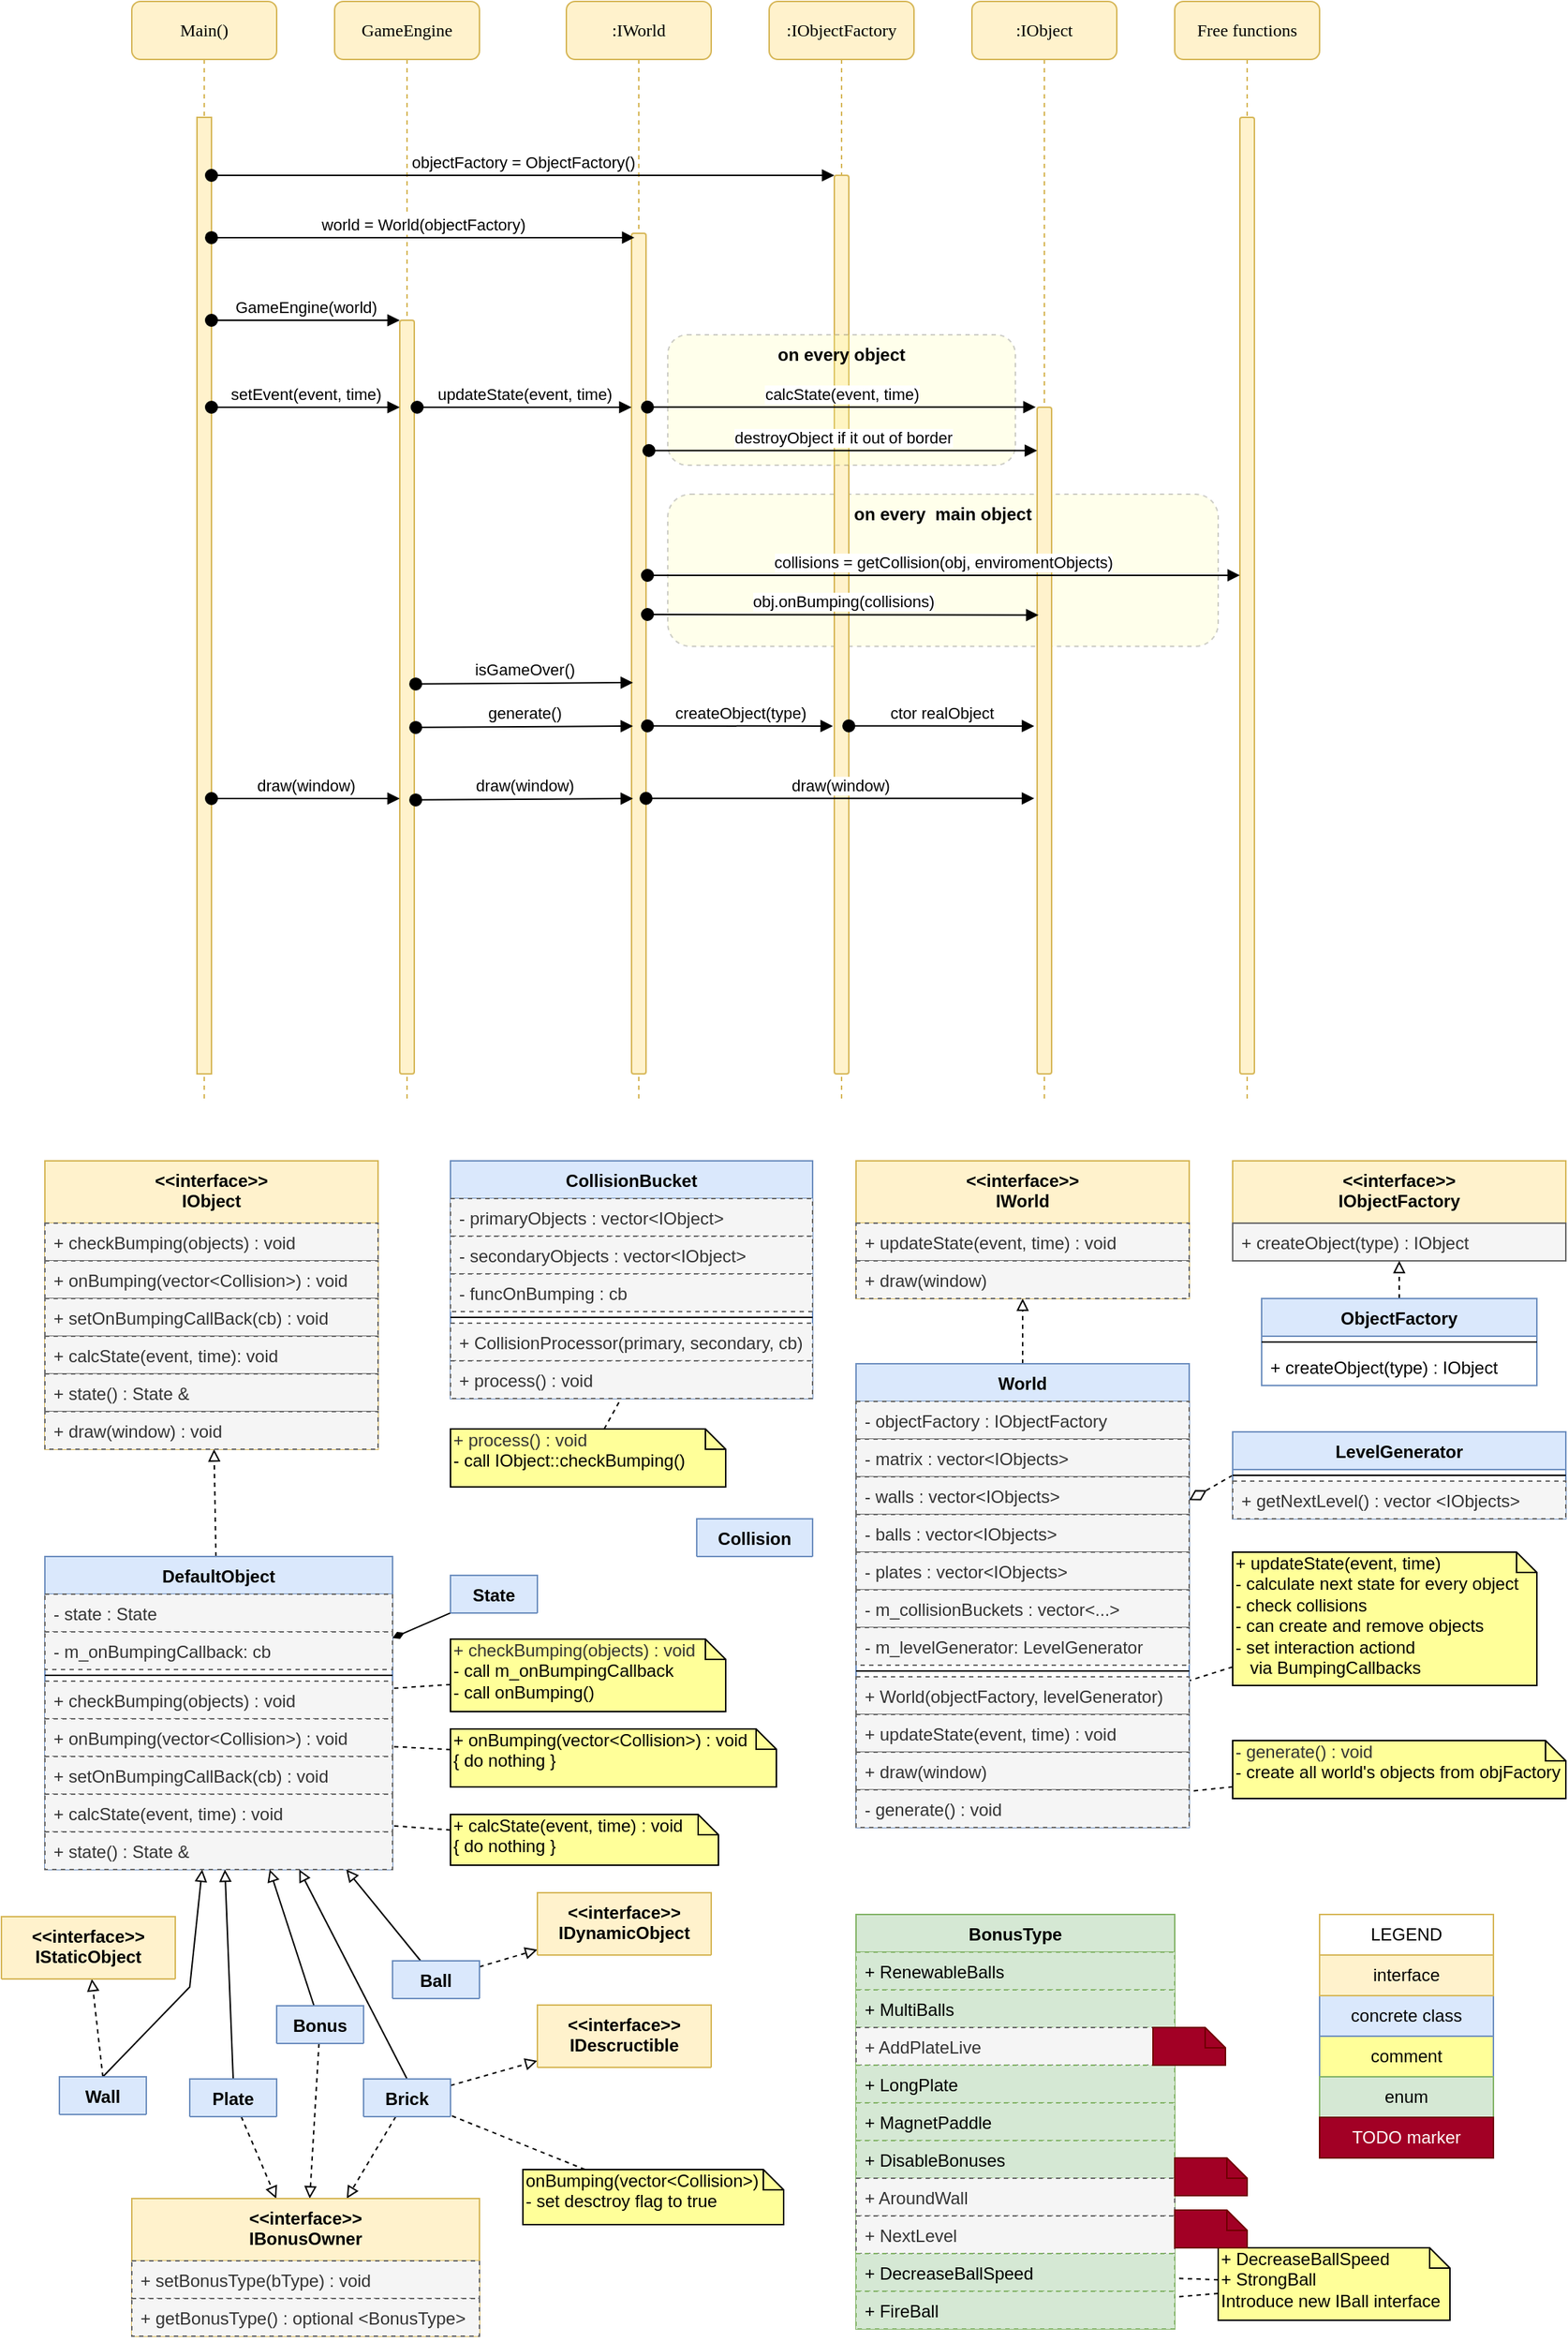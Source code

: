 <mxfile version="21.1.2" type="device" pages="3">
  <diagram name="Arkanoid" id="13e1069c-82ec-6db2-03f1-153e76fe0fe0">
    <mxGraphModel dx="2060" dy="1190" grid="1" gridSize="10" guides="1" tooltips="1" connect="1" arrows="1" fold="1" page="0" pageScale="1" pageWidth="1100" pageHeight="850" background="#ffffff" math="0" shadow="0">
      <root>
        <mxCell id="0" />
        <mxCell id="1" parent="0" />
        <mxCell id="QVBB39AQSJFzLirJmc4Y-123" style="edgeStyle=none;rounded=0;orthogonalLoop=1;jettySize=auto;html=1;dashed=1;endArrow=none;endFill=0;" parent="1" source="QVBB39AQSJFzLirJmc4Y-122" target="QVBB39AQSJFzLirJmc4Y-118" edge="1">
          <mxGeometry relative="1" as="geometry" />
        </mxCell>
        <mxCell id="-7Bl5ecW8PZYpkWnf0rp-52" value="on every&amp;nbsp; main object" style="rounded=1;whiteSpace=wrap;html=1;verticalAlign=top;labelBackgroundColor=none;fillColor=#FFFF99;opacity=20;labelBorderColor=none;dashed=1;fontStyle=1;movable=1;connectable=0;editable=0;allowArrows=0;noLabel=0;" parent="1" vertex="1">
          <mxGeometry x="470" y="420" width="380" height="105" as="geometry" />
        </mxCell>
        <mxCell id="7baba1c4bc27f4b0-2" value="GameEngine" style="shape=umlLifeline;perimeter=lifelinePerimeter;whiteSpace=wrap;html=1;container=1;collapsible=0;recursiveResize=0;outlineConnect=0;rounded=1;shadow=0;comic=0;labelBackgroundColor=none;strokeWidth=1;fontFamily=Verdana;fontSize=12;align=center;strokeColor=#d6b656;fillColor=#fff2cc;" parent="1" vertex="1">
          <mxGeometry x="240" y="80" width="100" height="760" as="geometry" />
        </mxCell>
        <mxCell id="-7Bl5ecW8PZYpkWnf0rp-20" value="" style="html=1;points=[];perimeter=orthogonalPerimeter;rounded=1;shadow=0;fontFamily=Verdana;strokeColor=#d6b656;strokeWidth=1;fillColor=#fff2cc;labelBackgroundColor=none;" parent="7baba1c4bc27f4b0-2" vertex="1">
          <mxGeometry x="45" y="220" width="10" height="520" as="geometry" />
        </mxCell>
        <mxCell id="7baba1c4bc27f4b0-3" value=":IWorld" style="shape=umlLifeline;perimeter=lifelinePerimeter;whiteSpace=wrap;html=1;container=1;collapsible=0;recursiveResize=0;outlineConnect=0;rounded=1;shadow=0;comic=0;labelBackgroundColor=none;strokeWidth=1;fontFamily=Verdana;fontSize=12;align=center;strokeColor=#d6b656;fillColor=#fff2cc;" parent="1" vertex="1">
          <mxGeometry x="400" y="80" width="100" height="760" as="geometry" />
        </mxCell>
        <mxCell id="-7Bl5ecW8PZYpkWnf0rp-28" value="" style="html=1;points=[];perimeter=orthogonalPerimeter;rounded=1;shadow=0;fontFamily=Verdana;strokeColor=#d6b656;strokeWidth=1;fillColor=#fff2cc;labelBackgroundColor=none;" parent="7baba1c4bc27f4b0-3" vertex="1">
          <mxGeometry x="45" y="160" width="10" height="580" as="geometry" />
        </mxCell>
        <mxCell id="7baba1c4bc27f4b0-4" value=":IObjectFactory" style="shape=umlLifeline;perimeter=lifelinePerimeter;whiteSpace=wrap;html=1;container=1;collapsible=0;recursiveResize=0;outlineConnect=0;rounded=1;shadow=0;comic=0;labelBackgroundColor=none;strokeWidth=1;fontFamily=Verdana;fontSize=12;align=center;strokeColor=#d6b656;fillColor=#fff2cc;" parent="1" vertex="1">
          <mxGeometry x="540" y="80" width="100" height="760" as="geometry" />
        </mxCell>
        <mxCell id="-7Bl5ecW8PZYpkWnf0rp-31" value="" style="html=1;points=[];perimeter=orthogonalPerimeter;rounded=1;shadow=0;fontFamily=Verdana;strokeColor=#d6b656;strokeWidth=1;fillColor=#fff2cc;labelBackgroundColor=none;" parent="7baba1c4bc27f4b0-4" vertex="1">
          <mxGeometry x="45" y="120" width="10" height="620" as="geometry" />
        </mxCell>
        <mxCell id="7baba1c4bc27f4b0-5" value=":IObject" style="shape=umlLifeline;perimeter=lifelinePerimeter;whiteSpace=wrap;html=1;container=1;collapsible=0;recursiveResize=0;outlineConnect=0;rounded=1;shadow=0;comic=0;labelBackgroundColor=none;strokeWidth=1;fontFamily=Verdana;fontSize=12;align=center;strokeColor=#d6b656;fillColor=#fff2cc;" parent="1" vertex="1">
          <mxGeometry x="680" y="80" width="100" height="760" as="geometry" />
        </mxCell>
        <mxCell id="-7Bl5ecW8PZYpkWnf0rp-36" value="" style="html=1;points=[];perimeter=orthogonalPerimeter;rounded=1;shadow=0;fontFamily=Verdana;strokeColor=#d6b656;strokeWidth=1;fillColor=#fff2cc;labelBackgroundColor=none;" parent="7baba1c4bc27f4b0-5" vertex="1">
          <mxGeometry x="45" y="280" width="10" height="460" as="geometry" />
        </mxCell>
        <mxCell id="7baba1c4bc27f4b0-6" value="Free functions" style="shape=umlLifeline;perimeter=lifelinePerimeter;whiteSpace=wrap;html=1;container=1;collapsible=0;recursiveResize=0;outlineConnect=0;rounded=1;shadow=0;comic=0;labelBackgroundColor=none;strokeWidth=1;fontFamily=Verdana;fontSize=12;align=center;strokeColor=#d6b656;fillColor=#fff2cc;" parent="1" vertex="1">
          <mxGeometry x="820" y="80" width="100" height="760" as="geometry" />
        </mxCell>
        <mxCell id="-7Bl5ecW8PZYpkWnf0rp-45" value="" style="html=1;points=[];perimeter=orthogonalPerimeter;rounded=1;shadow=0;fontFamily=Verdana;strokeColor=#d6b656;strokeWidth=1;fillColor=#fff2cc;labelBackgroundColor=none;" parent="7baba1c4bc27f4b0-6" vertex="1">
          <mxGeometry x="45" y="80" width="10" height="660" as="geometry" />
        </mxCell>
        <mxCell id="7baba1c4bc27f4b0-8" value="Main()" style="shape=umlLifeline;perimeter=lifelinePerimeter;whiteSpace=wrap;html=1;container=1;collapsible=0;recursiveResize=0;outlineConnect=0;rounded=1;shadow=0;comic=0;labelBackgroundColor=none;strokeWidth=1;fontFamily=Verdana;fontSize=12;align=center;fillColor=#fff2cc;strokeColor=#d6b656;" parent="1" vertex="1">
          <mxGeometry x="100" y="80" width="100" height="760" as="geometry" />
        </mxCell>
        <mxCell id="-7Bl5ecW8PZYpkWnf0rp-12" value="" style="html=1;points=[];perimeter=orthogonalPerimeter;fillColor=#fff2cc;strokeColor=#d6b656;" parent="7baba1c4bc27f4b0-8" vertex="1">
          <mxGeometry x="45" y="80" width="10" height="660" as="geometry" />
        </mxCell>
        <mxCell id="-7Bl5ecW8PZYpkWnf0rp-25" value="setEvent(event, time)" style="html=1;verticalAlign=bottom;startArrow=oval;startFill=1;endArrow=block;startSize=8;" parent="7baba1c4bc27f4b0-8" source="-7Bl5ecW8PZYpkWnf0rp-12" edge="1">
          <mxGeometry width="60" relative="1" as="geometry">
            <mxPoint x="55" y="280" as="sourcePoint" />
            <mxPoint x="185" y="280" as="targetPoint" />
          </mxGeometry>
        </mxCell>
        <mxCell id="-7Bl5ecW8PZYpkWnf0rp-21" value="GameEngine(world)" style="html=1;verticalAlign=bottom;startArrow=oval;endArrow=block;startSize=8;" parent="1" source="-7Bl5ecW8PZYpkWnf0rp-12" edge="1">
          <mxGeometry relative="1" as="geometry">
            <mxPoint x="155" y="300" as="sourcePoint" />
            <mxPoint x="285" y="300" as="targetPoint" />
          </mxGeometry>
        </mxCell>
        <mxCell id="-7Bl5ecW8PZYpkWnf0rp-30" value="&lt;span style=&quot;text-align: left&quot;&gt;world = World(objectFactory)&lt;/span&gt;" style="html=1;verticalAlign=bottom;startArrow=oval;startFill=1;endArrow=block;startSize=8;entryX=0.2;entryY=0.071;entryDx=0;entryDy=0;entryPerimeter=0;" parent="1" source="-7Bl5ecW8PZYpkWnf0rp-12" edge="1">
          <mxGeometry width="60" relative="1" as="geometry">
            <mxPoint x="155" y="242.94" as="sourcePoint" />
            <mxPoint x="447" y="242.94" as="targetPoint" />
          </mxGeometry>
        </mxCell>
        <mxCell id="-7Bl5ecW8PZYpkWnf0rp-32" value="&lt;span style=&quot;text-align: left&quot;&gt;objectFactory = ObjectFactory()&lt;/span&gt;" style="html=1;verticalAlign=bottom;startArrow=oval;endArrow=block;startSize=8;" parent="1" source="-7Bl5ecW8PZYpkWnf0rp-12" target="-7Bl5ecW8PZYpkWnf0rp-31" edge="1">
          <mxGeometry relative="1" as="geometry">
            <mxPoint x="525" y="200" as="sourcePoint" />
            <Array as="points">
              <mxPoint x="260" y="200" />
              <mxPoint x="410" y="200" />
            </Array>
          </mxGeometry>
        </mxCell>
        <mxCell id="-7Bl5ecW8PZYpkWnf0rp-35" value="updateState(event, time)" style="html=1;verticalAlign=bottom;startArrow=oval;startFill=1;endArrow=block;startSize=8;" parent="1" target="-7Bl5ecW8PZYpkWnf0rp-28" edge="1">
          <mxGeometry width="60" relative="1" as="geometry">
            <mxPoint x="297" y="360" as="sourcePoint" />
            <mxPoint x="420" y="360" as="targetPoint" />
            <Array as="points">
              <mxPoint x="367" y="360" />
            </Array>
          </mxGeometry>
        </mxCell>
        <mxCell id="-7Bl5ecW8PZYpkWnf0rp-43" value="isGameOver()" style="html=1;verticalAlign=bottom;startArrow=oval;startFill=1;endArrow=block;startSize=8;exitX=1.1;exitY=0.222;exitDx=0;exitDy=0;exitPerimeter=0;entryX=0.1;entryY=0.476;entryDx=0;entryDy=0;entryPerimeter=0;" parent="1" edge="1">
          <mxGeometry width="60" relative="1" as="geometry">
            <mxPoint x="296" y="550.94" as="sourcePoint" />
            <mxPoint x="446" y="550" as="targetPoint" />
          </mxGeometry>
        </mxCell>
        <mxCell id="-7Bl5ecW8PZYpkWnf0rp-44" value="generate()" style="html=1;verticalAlign=bottom;startArrow=oval;startFill=1;endArrow=block;startSize=8;exitX=1.1;exitY=0.222;exitDx=0;exitDy=0;exitPerimeter=0;entryX=0.1;entryY=0.476;entryDx=0;entryDy=0;entryPerimeter=0;" parent="1" edge="1">
          <mxGeometry width="60" relative="1" as="geometry">
            <mxPoint x="296" y="580.94" as="sourcePoint" />
            <mxPoint x="446" y="580" as="targetPoint" />
          </mxGeometry>
        </mxCell>
        <mxCell id="-7Bl5ecW8PZYpkWnf0rp-46" value="collisions = getCollision(obj, enviromentObjects)" style="html=1;verticalAlign=bottom;startArrow=oval;startFill=1;endArrow=block;startSize=8;" parent="1" edge="1">
          <mxGeometry width="60" relative="1" as="geometry">
            <mxPoint x="456" y="476" as="sourcePoint" />
            <mxPoint x="865" y="475.94" as="targetPoint" />
          </mxGeometry>
        </mxCell>
        <mxCell id="-7Bl5ecW8PZYpkWnf0rp-54" value="obj.onBumping(collisions)" style="html=1;verticalAlign=bottom;startArrow=oval;startFill=1;endArrow=block;startSize=8;entryX=0.094;entryY=0.78;entryDx=0;entryDy=0;entryPerimeter=0;" parent="1" edge="1">
          <mxGeometry width="60" relative="1" as="geometry">
            <mxPoint x="456" y="503" as="sourcePoint" />
            <mxPoint x="725.94" y="503.4" as="targetPoint" />
          </mxGeometry>
        </mxCell>
        <mxCell id="-7Bl5ecW8PZYpkWnf0rp-55" value="draw(window)" style="html=1;verticalAlign=bottom;startArrow=oval;startFill=1;endArrow=block;startSize=8;" parent="1" edge="1">
          <mxGeometry width="60" relative="1" as="geometry">
            <mxPoint x="155" y="630" as="sourcePoint" />
            <mxPoint x="285" y="630" as="targetPoint" />
          </mxGeometry>
        </mxCell>
        <mxCell id="-7Bl5ecW8PZYpkWnf0rp-56" value="draw(window)" style="html=1;verticalAlign=bottom;startArrow=oval;startFill=1;endArrow=block;startSize=8;exitX=1.1;exitY=0.222;exitDx=0;exitDy=0;exitPerimeter=0;entryX=0.1;entryY=0.476;entryDx=0;entryDy=0;entryPerimeter=0;" parent="1" edge="1">
          <mxGeometry width="60" relative="1" as="geometry">
            <mxPoint x="296" y="630.94" as="sourcePoint" />
            <mxPoint x="446" y="630" as="targetPoint" />
          </mxGeometry>
        </mxCell>
        <mxCell id="-7Bl5ecW8PZYpkWnf0rp-58" value="draw(window)" style="html=1;verticalAlign=bottom;startArrow=oval;startFill=1;endArrow=block;startSize=8;entryX=-0.2;entryY=0.333;entryDx=0;entryDy=0;entryPerimeter=0;" parent="1" edge="1">
          <mxGeometry width="60" relative="1" as="geometry">
            <mxPoint x="455" y="629.88" as="sourcePoint" />
            <mxPoint x="723" y="629.88" as="targetPoint" />
          </mxGeometry>
        </mxCell>
        <mxCell id="-7Bl5ecW8PZYpkWnf0rp-47" value="on every object" style="rounded=1;whiteSpace=wrap;html=1;verticalAlign=top;labelBackgroundColor=none;fillColor=#FFFF99;opacity=20;labelBorderColor=none;dashed=1;fontStyle=1" parent="1" vertex="1">
          <mxGeometry x="470" y="310" width="240" height="90" as="geometry" />
        </mxCell>
        <mxCell id="-7Bl5ecW8PZYpkWnf0rp-59" value="calcState(event, time)" style="html=1;verticalAlign=bottom;startArrow=oval;startFill=1;endArrow=block;startSize=8;entryX=-0.2;entryY=0.333;entryDx=0;entryDy=0;entryPerimeter=0;" parent="1" edge="1">
          <mxGeometry width="60" relative="1" as="geometry">
            <mxPoint x="456" y="359.88" as="sourcePoint" />
            <mxPoint x="724" y="359.88" as="targetPoint" />
          </mxGeometry>
        </mxCell>
        <mxCell id="-7Bl5ecW8PZYpkWnf0rp-63" value="createObject(type)" style="html=1;verticalAlign=bottom;startArrow=oval;startFill=1;endArrow=block;startSize=8;" parent="1" edge="1">
          <mxGeometry width="60" relative="1" as="geometry">
            <mxPoint x="456" y="579.88" as="sourcePoint" />
            <mxPoint x="584" y="580" as="targetPoint" />
          </mxGeometry>
        </mxCell>
        <mxCell id="-7Bl5ecW8PZYpkWnf0rp-64" value="ctor realObject" style="html=1;verticalAlign=bottom;startArrow=oval;startFill=1;endArrow=block;startSize=8;" parent="1" edge="1">
          <mxGeometry width="60" relative="1" as="geometry">
            <mxPoint x="595" y="579.88" as="sourcePoint" />
            <mxPoint x="723" y="580" as="targetPoint" />
          </mxGeometry>
        </mxCell>
        <mxCell id="QVBB39AQSJFzLirJmc4Y-25" value="&lt;&lt;interface&gt;&gt;&#xa;IObject" style="swimlane;fontStyle=1;align=center;verticalAlign=top;childLayout=stackLayout;horizontal=1;startSize=43;horizontalStack=0;resizeParent=1;resizeParentMax=0;resizeLast=0;collapsible=1;marginBottom=0;labelBackgroundColor=none;fillColor=#fff2cc;strokeColor=#d6b656;" parent="1" vertex="1">
          <mxGeometry x="40" y="880" width="230" height="199" as="geometry" />
        </mxCell>
        <mxCell id="mxhs4GwGz_KfWItVL9CF-25" value="+ checkBumping(objects) : void" style="text;strokeColor=#666666;fillColor=#f5f5f5;align=left;verticalAlign=top;spacingLeft=4;spacingRight=4;overflow=hidden;rotatable=0;points=[[0,0.5],[1,0.5]];portConstraint=eastwest;dashed=1;fontColor=#333333;labelBackgroundColor=none;" parent="QVBB39AQSJFzLirJmc4Y-25" vertex="1">
          <mxGeometry y="43" width="230" height="26" as="geometry" />
        </mxCell>
        <mxCell id="QVBB39AQSJFzLirJmc4Y-26" value="+ onBumping(vector&lt;Collision&gt;) : void" style="text;strokeColor=#666666;fillColor=#f5f5f5;align=left;verticalAlign=top;spacingLeft=4;spacingRight=4;overflow=hidden;rotatable=0;points=[[0,0.5],[1,0.5]];portConstraint=eastwest;dashed=1;fontColor=#333333;labelBackgroundColor=none;" parent="QVBB39AQSJFzLirJmc4Y-25" vertex="1">
          <mxGeometry y="69" width="230" height="26" as="geometry" />
        </mxCell>
        <mxCell id="mxhs4GwGz_KfWItVL9CF-26" value="+ setOnBumpingCallBack(cb) : void" style="text;strokeColor=#666666;fillColor=#f5f5f5;align=left;verticalAlign=top;spacingLeft=4;spacingRight=4;overflow=hidden;rotatable=0;points=[[0,0.5],[1,0.5]];portConstraint=eastwest;dashed=1;fontColor=#333333;labelBackgroundColor=none;" parent="QVBB39AQSJFzLirJmc4Y-25" vertex="1">
          <mxGeometry y="95" width="230" height="26" as="geometry" />
        </mxCell>
        <mxCell id="QVBB39AQSJFzLirJmc4Y-29" value="+ calcState(event, time): void" style="text;strokeColor=#666666;fillColor=#f5f5f5;align=left;verticalAlign=top;spacingLeft=4;spacingRight=4;overflow=hidden;rotatable=0;points=[[0,0.5],[1,0.5]];portConstraint=eastwest;dashed=1;labelBackgroundColor=none;fontColor=#333333;" parent="QVBB39AQSJFzLirJmc4Y-25" vertex="1">
          <mxGeometry y="121" width="230" height="26" as="geometry" />
        </mxCell>
        <mxCell id="QVBB39AQSJFzLirJmc4Y-49" value="+ state() : State &amp;" style="text;strokeColor=#666666;fillColor=#f5f5f5;align=left;verticalAlign=top;spacingLeft=4;spacingRight=4;overflow=hidden;rotatable=0;points=[[0,0.5],[1,0.5]];portConstraint=eastwest;dashed=1;fontColor=#333333;labelBackgroundColor=none;" parent="QVBB39AQSJFzLirJmc4Y-25" vertex="1">
          <mxGeometry y="147" width="230" height="26" as="geometry" />
        </mxCell>
        <mxCell id="QVBB39AQSJFzLirJmc4Y-28" value="+ draw(window) : void" style="text;strokeColor=#666666;fillColor=#f5f5f5;align=left;verticalAlign=top;spacingLeft=4;spacingRight=4;overflow=hidden;rotatable=0;points=[[0,0.5],[1,0.5]];portConstraint=eastwest;dashed=1;fontColor=#333333;labelBackgroundColor=none;" parent="QVBB39AQSJFzLirJmc4Y-25" vertex="1">
          <mxGeometry y="173" width="230" height="26" as="geometry" />
        </mxCell>
        <mxCell id="QVBB39AQSJFzLirJmc4Y-32" value="&lt;&lt;interface&gt;&gt;&#xa;IWorld" style="swimlane;fontStyle=1;align=center;verticalAlign=top;childLayout=stackLayout;horizontal=1;startSize=43;horizontalStack=0;resizeParent=1;resizeParentMax=0;resizeLast=0;collapsible=1;marginBottom=0;labelBackgroundColor=none;fillColor=#fff2cc;strokeColor=#d6b656;" parent="1" vertex="1">
          <mxGeometry x="600" y="880" width="230" height="95" as="geometry">
            <mxRectangle x="70" y="1400" width="140" height="43" as="alternateBounds" />
          </mxGeometry>
        </mxCell>
        <mxCell id="QVBB39AQSJFzLirJmc4Y-35" value="+ updateState(event, time) : void" style="text;strokeColor=#666666;fillColor=#f5f5f5;align=left;verticalAlign=top;spacingLeft=4;spacingRight=4;overflow=hidden;rotatable=0;points=[[0,0.5],[1,0.5]];portConstraint=eastwest;dashed=1;fontColor=#333333;labelBackgroundColor=none;" parent="QVBB39AQSJFzLirJmc4Y-32" vertex="1">
          <mxGeometry y="43" width="230" height="26" as="geometry" />
        </mxCell>
        <mxCell id="QVBB39AQSJFzLirJmc4Y-36" value="+ draw(window)" style="text;strokeColor=#666666;fillColor=#f5f5f5;align=left;verticalAlign=top;spacingLeft=4;spacingRight=4;overflow=hidden;rotatable=0;points=[[0,0.5],[1,0.5]];portConstraint=eastwest;dashed=1;fontColor=#333333;labelBackgroundColor=none;" parent="QVBB39AQSJFzLirJmc4Y-32" vertex="1">
          <mxGeometry y="69" width="230" height="26" as="geometry" />
        </mxCell>
        <mxCell id="QVBB39AQSJFzLirJmc4Y-37" value="Collision" style="swimlane;fontStyle=1;align=center;verticalAlign=top;childLayout=stackLayout;horizontal=1;startSize=26;horizontalStack=0;resizeParent=1;resizeParentMax=0;resizeLast=0;collapsible=1;marginBottom=0;labelBackgroundColor=none;fillColor=#dae8fc;strokeColor=#6c8ebf;" parent="1" vertex="1" collapsed="1">
          <mxGeometry x="490" y="1127" width="80" height="26" as="geometry">
            <mxRectangle x="600" y="880" width="220" height="164" as="alternateBounds" />
          </mxGeometry>
        </mxCell>
        <mxCell id="QVBB39AQSJFzLirJmc4Y-38" value="- object : IObject" style="text;strokeColor=#666666;fillColor=#f5f5f5;align=left;verticalAlign=top;spacingLeft=4;spacingRight=4;overflow=hidden;rotatable=0;points=[[0,0.5],[1,0.5]];portConstraint=eastwest;dashed=1;fontColor=#333333;labelBackgroundColor=none;" parent="QVBB39AQSJFzLirJmc4Y-37" vertex="1">
          <mxGeometry y="26" width="80" height="26" as="geometry" />
        </mxCell>
        <mxCell id="wTnvkhIvw-5jb_JLloQF-47" value="- collisionRect : sf::RectangleShape" style="text;strokeColor=#666666;fillColor=#f5f5f5;align=left;verticalAlign=top;spacingLeft=4;spacingRight=4;overflow=hidden;rotatable=0;points=[[0,0.5],[1,0.5]];portConstraint=eastwest;dashed=1;fontColor=#333333;labelBackgroundColor=none;" parent="QVBB39AQSJFzLirJmc4Y-37" vertex="1">
          <mxGeometry y="52" width="80" height="26" as="geometry" />
        </mxCell>
        <mxCell id="QVBB39AQSJFzLirJmc4Y-39" value="" style="line;strokeWidth=1;fillColor=none;align=left;verticalAlign=middle;spacingTop=-1;spacingLeft=3;spacingRight=3;rotatable=0;labelPosition=right;points=[];portConstraint=eastwest;" parent="QVBB39AQSJFzLirJmc4Y-37" vertex="1">
          <mxGeometry y="78" width="80" height="8" as="geometry" />
        </mxCell>
        <mxCell id="QVBB39AQSJFzLirJmc4Y-42" value="+ Collision(object, collisionRect)" style="text;strokeColor=#666666;fillColor=#f5f5f5;align=left;verticalAlign=top;spacingLeft=4;spacingRight=4;overflow=hidden;rotatable=0;points=[[0,0.5],[1,0.5]];portConstraint=eastwest;dashed=1;fontColor=#333333;labelBackgroundColor=none;" parent="QVBB39AQSJFzLirJmc4Y-37" vertex="1">
          <mxGeometry y="86" width="80" height="26" as="geometry" />
        </mxCell>
        <mxCell id="QVBB39AQSJFzLirJmc4Y-40" value="+ getObject() : IObject" style="text;strokeColor=#666666;fillColor=#f5f5f5;align=left;verticalAlign=top;spacingLeft=4;spacingRight=4;overflow=hidden;rotatable=0;points=[[0,0.5],[1,0.5]];portConstraint=eastwest;dashed=1;fontColor=#333333;labelBackgroundColor=none;" parent="QVBB39AQSJFzLirJmc4Y-37" vertex="1">
          <mxGeometry y="112" width="80" height="26" as="geometry" />
        </mxCell>
        <mxCell id="QVBB39AQSJFzLirJmc4Y-41" value="+ getCollisionRect() : RectangleShape" style="text;strokeColor=#666666;fillColor=#f5f5f5;align=left;verticalAlign=top;spacingLeft=4;spacingRight=4;overflow=hidden;rotatable=0;points=[[0,0.5],[1,0.5]];portConstraint=eastwest;dashed=1;fontColor=#333333;labelBackgroundColor=none;" parent="QVBB39AQSJFzLirJmc4Y-37" vertex="1">
          <mxGeometry y="138" width="80" height="26" as="geometry" />
        </mxCell>
        <mxCell id="QVBB39AQSJFzLirJmc4Y-53" value="" style="rounded=0;orthogonalLoop=1;jettySize=auto;html=1;endArrow=block;endFill=0;dashed=1;" parent="1" source="QVBB39AQSJFzLirJmc4Y-43" target="QVBB39AQSJFzLirJmc4Y-25" edge="1">
          <mxGeometry relative="1" as="geometry" />
        </mxCell>
        <mxCell id="QVBB39AQSJFzLirJmc4Y-43" value="DefaultObject" style="swimlane;fontStyle=1;align=center;verticalAlign=top;childLayout=stackLayout;horizontal=1;startSize=26;horizontalStack=0;resizeParent=1;resizeParentMax=0;resizeLast=0;collapsible=1;marginBottom=0;labelBackgroundColor=none;fillColor=#dae8fc;strokeColor=#6c8ebf;" parent="1" vertex="1">
          <mxGeometry x="40" y="1153" width="240" height="216" as="geometry">
            <mxRectangle x="40" y="1153" width="110" height="26" as="alternateBounds" />
          </mxGeometry>
        </mxCell>
        <mxCell id="QVBB39AQSJFzLirJmc4Y-44" value="- state : State" style="text;strokeColor=#666666;fillColor=#f5f5f5;align=left;verticalAlign=top;spacingLeft=4;spacingRight=4;overflow=hidden;rotatable=0;points=[[0,0.5],[1,0.5]];portConstraint=eastwest;dashed=1;fontColor=#333333;labelBackgroundColor=none;" parent="QVBB39AQSJFzLirJmc4Y-43" vertex="1">
          <mxGeometry y="26" width="240" height="26" as="geometry" />
        </mxCell>
        <mxCell id="wTnvkhIvw-5jb_JLloQF-30" value="- m_onBumpingCallback: cb" style="text;strokeColor=#666666;fillColor=#f5f5f5;align=left;verticalAlign=top;spacingLeft=4;spacingRight=4;overflow=hidden;rotatable=0;points=[[0,0.5],[1,0.5]];portConstraint=eastwest;dashed=1;fontColor=#333333;labelBackgroundColor=none;" parent="QVBB39AQSJFzLirJmc4Y-43" vertex="1">
          <mxGeometry y="52" width="240" height="26" as="geometry" />
        </mxCell>
        <mxCell id="QVBB39AQSJFzLirJmc4Y-45" value="" style="line;strokeWidth=1;align=left;verticalAlign=middle;spacingTop=-1;spacingLeft=3;spacingRight=3;rotatable=0;labelPosition=right;points=[];portConstraint=eastwest;fillColor=none;" parent="QVBB39AQSJFzLirJmc4Y-43" vertex="1">
          <mxGeometry y="78" width="240" height="8" as="geometry" />
        </mxCell>
        <mxCell id="mxhs4GwGz_KfWItVL9CF-27" value="+ checkBumping(objects) : void" style="text;strokeColor=#666666;fillColor=#f5f5f5;align=left;verticalAlign=top;spacingLeft=4;spacingRight=4;overflow=hidden;rotatable=0;points=[[0,0.5],[1,0.5]];portConstraint=eastwest;dashed=1;fontColor=#333333;labelBackgroundColor=none;" parent="QVBB39AQSJFzLirJmc4Y-43" vertex="1">
          <mxGeometry y="86" width="240" height="26" as="geometry" />
        </mxCell>
        <mxCell id="QVBB39AQSJFzLirJmc4Y-51" value="+ onBumping(vector&lt;Collision&gt;) : void&#xa;" style="text;strokeColor=#666666;fillColor=#f5f5f5;align=left;verticalAlign=top;spacingLeft=4;spacingRight=4;overflow=hidden;rotatable=0;points=[[0,0.5],[1,0.5]];portConstraint=eastwest;dashed=1;fontColor=#333333;labelBackgroundColor=none;" parent="QVBB39AQSJFzLirJmc4Y-43" vertex="1">
          <mxGeometry y="112" width="240" height="26" as="geometry" />
        </mxCell>
        <mxCell id="mxhs4GwGz_KfWItVL9CF-28" value="+ setOnBumpingCallBack(cb) : void" style="text;strokeColor=#666666;fillColor=#f5f5f5;align=left;verticalAlign=top;spacingLeft=4;spacingRight=4;overflow=hidden;rotatable=0;points=[[0,0.5],[1,0.5]];portConstraint=eastwest;dashed=1;fontColor=#333333;labelBackgroundColor=none;" parent="QVBB39AQSJFzLirJmc4Y-43" vertex="1">
          <mxGeometry y="138" width="240" height="26" as="geometry" />
        </mxCell>
        <mxCell id="QVBB39AQSJFzLirJmc4Y-52" value="+ calcState(event, time) : void&#xa;" style="text;strokeColor=#666666;fillColor=#f5f5f5;align=left;verticalAlign=top;spacingLeft=4;spacingRight=4;overflow=hidden;rotatable=0;points=[[0,0.5],[1,0.5]];portConstraint=eastwest;dashed=1;labelBackgroundColor=none;fontColor=#333333;" parent="QVBB39AQSJFzLirJmc4Y-43" vertex="1">
          <mxGeometry y="164" width="240" height="26" as="geometry" />
        </mxCell>
        <mxCell id="mxhs4GwGz_KfWItVL9CF-66" value="+ state() : State &amp;" style="text;strokeColor=#666666;fillColor=#f5f5f5;align=left;verticalAlign=top;spacingLeft=4;spacingRight=4;overflow=hidden;rotatable=0;points=[[0,0.5],[1,0.5]];portConstraint=eastwest;dashed=1;fontColor=#333333;labelBackgroundColor=none;" parent="QVBB39AQSJFzLirJmc4Y-43" vertex="1">
          <mxGeometry y="190" width="240" height="26" as="geometry" />
        </mxCell>
        <mxCell id="QVBB39AQSJFzLirJmc4Y-102" value="" style="edgeStyle=none;rounded=0;orthogonalLoop=1;jettySize=auto;html=1;endArrow=diamondThin;endFill=1;" parent="1" source="QVBB39AQSJFzLirJmc4Y-54" target="QVBB39AQSJFzLirJmc4Y-43" edge="1">
          <mxGeometry relative="1" as="geometry" />
        </mxCell>
        <mxCell id="QVBB39AQSJFzLirJmc4Y-109" value="" style="edgeStyle=none;rounded=0;orthogonalLoop=1;jettySize=auto;html=1;endArrow=block;endFill=0;dashed=1;" parent="1" source="QVBB39AQSJFzLirJmc4Y-104" target="QVBB39AQSJFzLirJmc4Y-32" edge="1">
          <mxGeometry relative="1" as="geometry" />
        </mxCell>
        <mxCell id="mxhs4GwGz_KfWItVL9CF-35" style="edgeStyle=none;rounded=0;orthogonalLoop=1;jettySize=auto;html=1;endArrow=none;endFill=0;dashed=1;" parent="1" source="QVBB39AQSJFzLirJmc4Y-120" target="mxhs4GwGz_KfWItVL9CF-34" edge="1">
          <mxGeometry relative="1" as="geometry" />
        </mxCell>
        <mxCell id="QVBB39AQSJFzLirJmc4Y-120" value="&lt;span style=&quot;color: rgb(51 , 51 , 51) ; white-space: nowrap&quot;&gt;- generate() : void&lt;br&gt;&lt;/span&gt;&lt;span style=&quot;white-space: nowrap&quot;&gt;- create all world&#39;s objects from objFactory&lt;br&gt;&lt;/span&gt;" style="shape=note;html=1;size=14;verticalAlign=top;align=left;spacingTop=-6;labelBackgroundColor=none;fillColor=#FFFF99;whiteSpace=wrap;" parent="1" vertex="1">
          <mxGeometry x="860" y="1280" width="230" height="40" as="geometry" />
        </mxCell>
        <mxCell id="QVBB39AQSJFzLirJmc4Y-122" value="&lt;span style=&quot;white-space: nowrap&quot;&gt;+ updateState(event, time)&lt;/span&gt;&lt;span style=&quot;white-space: nowrap&quot;&gt;&lt;br&gt;- calculate next state for every object&lt;br&gt;- check collisions&lt;br&gt;- can create and remove objects&lt;br&gt;- set interaction actiond &lt;br&gt;&amp;nbsp; &amp;nbsp;via BumpingCallbacks&lt;br&gt;&lt;/span&gt;" style="shape=note;html=1;size=14;verticalAlign=top;align=left;spacingTop=-6;labelBackgroundColor=none;fillColor=#FFFF99;whiteSpace=wrap;" parent="1" vertex="1">
          <mxGeometry x="860" y="1150" width="210" height="92" as="geometry" />
        </mxCell>
        <mxCell id="wTnvkhIvw-5jb_JLloQF-26" style="edgeStyle=none;rounded=0;orthogonalLoop=1;jettySize=auto;html=1;exitX=0.5;exitY=0;exitDx=0;exitDy=0;endArrow=block;endFill=0;" parent="1" source="QVBB39AQSJFzLirJmc4Y-124" target="QVBB39AQSJFzLirJmc4Y-43" edge="1">
          <mxGeometry relative="1" as="geometry" />
        </mxCell>
        <mxCell id="mxhs4GwGz_KfWItVL9CF-69" style="edgeStyle=none;rounded=0;orthogonalLoop=1;jettySize=auto;html=1;endArrow=block;endFill=0;dashed=1;" parent="1" source="QVBB39AQSJFzLirJmc4Y-124" target="mxhs4GwGz_KfWItVL9CF-57" edge="1">
          <mxGeometry relative="1" as="geometry" />
        </mxCell>
        <mxCell id="mxhs4GwGz_KfWItVL9CF-70" style="edgeStyle=none;rounded=0;orthogonalLoop=1;jettySize=auto;html=1;endArrow=block;endFill=0;dashed=1;" parent="1" source="QVBB39AQSJFzLirJmc4Y-124" target="mxhs4GwGz_KfWItVL9CF-42" edge="1">
          <mxGeometry relative="1" as="geometry" />
        </mxCell>
        <mxCell id="QVBB39AQSJFzLirJmc4Y-124" value="Brick" style="swimlane;fontStyle=1;align=center;verticalAlign=top;childLayout=stackLayout;horizontal=1;startSize=26;horizontalStack=0;resizeParent=1;resizeParentMax=0;resizeLast=0;collapsible=1;marginBottom=0;labelBackgroundColor=none;fillColor=#dae8fc;strokeColor=#6c8ebf;" parent="1" vertex="1" collapsed="1">
          <mxGeometry x="260" y="1513.5" width="60" height="26" as="geometry">
            <mxRectangle x="230" y="1432" width="230" height="112" as="alternateBounds" />
          </mxGeometry>
        </mxCell>
        <mxCell id="QVBB39AQSJFzLirJmc4Y-125" value="- onCreateBonusFunc : std::function&lt;&gt;" style="text;strokeColor=none;fillColor=none;align=left;verticalAlign=top;spacingLeft=4;spacingRight=4;overflow=hidden;rotatable=0;points=[[0,0.5],[1,0.5]];portConstraint=eastwest;" parent="QVBB39AQSJFzLirJmc4Y-124" vertex="1">
          <mxGeometry y="26" width="60" height="26" as="geometry" />
        </mxCell>
        <mxCell id="QVBB39AQSJFzLirJmc4Y-126" value="" style="line;strokeWidth=1;fillColor=none;align=left;verticalAlign=middle;spacingTop=-1;spacingLeft=3;spacingRight=3;rotatable=0;labelPosition=right;points=[];portConstraint=eastwest;" parent="QVBB39AQSJFzLirJmc4Y-124" vertex="1">
          <mxGeometry y="52" width="60" height="8" as="geometry" />
        </mxCell>
        <mxCell id="QVBB39AQSJFzLirJmc4Y-127" value="+ onBumping(vector&lt;Collision&gt;) : void" style="text;strokeColor=none;fillColor=none;align=left;verticalAlign=top;spacingLeft=4;spacingRight=4;overflow=hidden;rotatable=0;points=[[0,0.5],[1,0.5]];portConstraint=eastwest;" parent="QVBB39AQSJFzLirJmc4Y-124" vertex="1">
          <mxGeometry y="60" width="60" height="26" as="geometry" />
        </mxCell>
        <mxCell id="QVBB39AQSJFzLirJmc4Y-128" value="+ calcState(event, time) : void" style="text;strokeColor=none;fillColor=none;align=left;verticalAlign=top;spacingLeft=4;spacingRight=4;overflow=hidden;rotatable=0;points=[[0,0.5],[1,0.5]];portConstraint=eastwest;dashed=1;labelBackgroundColor=#FFFFFF;opacity=20;" parent="QVBB39AQSJFzLirJmc4Y-124" vertex="1">
          <mxGeometry y="86" width="60" height="26" as="geometry" />
        </mxCell>
        <mxCell id="QVBB39AQSJFzLirJmc4Y-131" style="edgeStyle=none;rounded=0;orthogonalLoop=1;jettySize=auto;html=1;endArrow=none;endFill=0;startArrow=none;startFill=0;dashed=1;" parent="1" source="QVBB39AQSJFzLirJmc4Y-130" target="QVBB39AQSJFzLirJmc4Y-127" edge="1">
          <mxGeometry relative="1" as="geometry" />
        </mxCell>
        <mxCell id="QVBB39AQSJFzLirJmc4Y-130" value="&lt;span style=&quot;white-space: nowrap&quot;&gt;onBumping(vector&amp;lt;Collision&amp;gt;)&lt;br&gt;&lt;/span&gt;&lt;span style=&quot;white-space: nowrap&quot;&gt;- set desctroy flag to true&lt;br&gt;&lt;/span&gt;" style="shape=note;html=1;size=14;verticalAlign=top;align=left;spacingTop=-6;labelBackgroundColor=none;fillColor=#FFFF99;whiteSpace=wrap;collapsible=0;" parent="1" vertex="1">
          <mxGeometry x="370" y="1576" width="180" height="38" as="geometry" />
        </mxCell>
        <mxCell id="wTnvkhIvw-5jb_JLloQF-28" style="edgeStyle=none;rounded=0;orthogonalLoop=1;jettySize=auto;html=1;exitX=0.5;exitY=0;exitDx=0;exitDy=0;endArrow=block;endFill=0;" parent="1" source="d5_ODzoNSOZv4wmREbJ3-1" target="QVBB39AQSJFzLirJmc4Y-43" edge="1">
          <mxGeometry relative="1" as="geometry">
            <Array as="points">
              <mxPoint x="140" y="1450" />
            </Array>
          </mxGeometry>
        </mxCell>
        <mxCell id="uUxDuzY7TnwZxYYP5Ev3-12" style="rounded=0;orthogonalLoop=1;jettySize=auto;html=1;exitX=0.5;exitY=0;exitDx=0;exitDy=0;dashed=1;endArrow=block;endFill=0;" parent="1" source="d5_ODzoNSOZv4wmREbJ3-1" target="uUxDuzY7TnwZxYYP5Ev3-9" edge="1">
          <mxGeometry relative="1" as="geometry" />
        </mxCell>
        <mxCell id="d5_ODzoNSOZv4wmREbJ3-1" value="Wall" style="swimlane;fontStyle=1;align=center;verticalAlign=top;childLayout=stackLayout;horizontal=1;startSize=26;horizontalStack=0;resizeParent=1;resizeParentMax=0;resizeLast=0;collapsible=1;marginBottom=0;labelBackgroundColor=none;fillColor=#dae8fc;strokeColor=#6c8ebf;" parent="1" vertex="1" collapsed="1">
          <mxGeometry x="50" y="1512" width="60" height="26" as="geometry">
            <mxRectangle x="50" y="1512" width="230" height="60" as="alternateBounds" />
          </mxGeometry>
        </mxCell>
        <mxCell id="d5_ODzoNSOZv4wmREbJ3-3" value="" style="line;strokeWidth=1;fillColor=none;align=left;verticalAlign=middle;spacingTop=-1;spacingLeft=3;spacingRight=3;rotatable=0;labelPosition=right;points=[];portConstraint=eastwest;" parent="d5_ODzoNSOZv4wmREbJ3-1" vertex="1">
          <mxGeometry y="26" width="60" height="8" as="geometry" />
        </mxCell>
        <mxCell id="d5_ODzoNSOZv4wmREbJ3-7" value="+ draw(window) : void" style="text;strokeColor=none;fillColor=none;align=left;verticalAlign=top;spacingLeft=4;spacingRight=4;overflow=hidden;rotatable=0;points=[[0,0.5],[1,0.5]];portConstraint=eastwest;" parent="d5_ODzoNSOZv4wmREbJ3-1" vertex="1">
          <mxGeometry y="34" width="60" height="26" as="geometry" />
        </mxCell>
        <mxCell id="wTnvkhIvw-5jb_JLloQF-27" style="edgeStyle=none;rounded=0;orthogonalLoop=1;jettySize=auto;html=1;exitX=0.5;exitY=0;exitDx=0;exitDy=0;endArrow=block;endFill=0;" parent="1" source="d5_ODzoNSOZv4wmREbJ3-8" target="QVBB39AQSJFzLirJmc4Y-43" edge="1">
          <mxGeometry relative="1" as="geometry" />
        </mxCell>
        <mxCell id="mxhs4GwGz_KfWItVL9CF-68" style="edgeStyle=none;rounded=0;orthogonalLoop=1;jettySize=auto;html=1;endArrow=block;endFill=0;dashed=1;" parent="1" source="d5_ODzoNSOZv4wmREbJ3-8" target="mxhs4GwGz_KfWItVL9CF-57" edge="1">
          <mxGeometry relative="1" as="geometry" />
        </mxCell>
        <mxCell id="d5_ODzoNSOZv4wmREbJ3-8" value="Plate" style="swimlane;fontStyle=1;align=center;verticalAlign=top;childLayout=stackLayout;horizontal=1;startSize=26;horizontalStack=0;resizeParent=1;resizeParentMax=0;resizeLast=0;collapsible=1;marginBottom=0;labelBackgroundColor=none;fillColor=#dae8fc;strokeColor=#6c8ebf;" parent="1" vertex="1" collapsed="1">
          <mxGeometry x="140" y="1513.5" width="60" height="26" as="geometry">
            <mxRectangle x="120" y="1360" width="260" height="86" as="alternateBounds" />
          </mxGeometry>
        </mxCell>
        <mxCell id="d5_ODzoNSOZv4wmREbJ3-9" value="" style="line;strokeWidth=1;fillColor=none;align=left;verticalAlign=middle;spacingTop=-1;spacingLeft=3;spacingRight=3;rotatable=0;labelPosition=right;points=[];portConstraint=eastwest;" parent="d5_ODzoNSOZv4wmREbJ3-8" vertex="1">
          <mxGeometry y="26" width="60" height="8" as="geometry" />
        </mxCell>
        <mxCell id="d5_ODzoNSOZv4wmREbJ3-11" value="+ calcState(event, time) : void" style="text;strokeColor=none;fillColor=none;align=left;verticalAlign=top;spacingLeft=4;spacingRight=4;overflow=hidden;rotatable=0;points=[[0,0.5],[1,0.5]];portConstraint=eastwest;dashed=1;labelBackgroundColor=#FFFFFF;opacity=20;" parent="d5_ODzoNSOZv4wmREbJ3-8" vertex="1">
          <mxGeometry y="34" width="60" height="26" as="geometry" />
        </mxCell>
        <mxCell id="d5_ODzoNSOZv4wmREbJ3-10" value="+ draw(window) : void" style="text;strokeColor=none;fillColor=none;align=left;verticalAlign=top;spacingLeft=4;spacingRight=4;overflow=hidden;rotatable=0;points=[[0,0.5],[1,0.5]];portConstraint=eastwest;" parent="d5_ODzoNSOZv4wmREbJ3-8" vertex="1">
          <mxGeometry y="60" width="60" height="26" as="geometry" />
        </mxCell>
        <mxCell id="d5_ODzoNSOZv4wmREbJ3-13" style="rounded=0;orthogonalLoop=1;jettySize=auto;html=1;endArrow=none;endFill=0;dashed=1;" parent="1" source="d5_ODzoNSOZv4wmREbJ3-12" target="QVBB39AQSJFzLirJmc4Y-51" edge="1">
          <mxGeometry relative="1" as="geometry" />
        </mxCell>
        <mxCell id="d5_ODzoNSOZv4wmREbJ3-12" value="+ onBumping(vector&amp;lt;Collision&amp;gt;) : void&lt;br&gt;&lt;span style=&quot;white-space: nowrap&quot;&gt;{ do nothing }&lt;/span&gt;&lt;span style=&quot;white-space: nowrap&quot;&gt;&lt;br&gt;&lt;/span&gt;" style="shape=note;html=1;size=14;verticalAlign=top;align=left;spacingTop=-6;labelBackgroundColor=none;fillColor=#FFFF99;whiteSpace=wrap;" parent="1" vertex="1">
          <mxGeometry x="320" y="1272" width="225" height="40" as="geometry" />
        </mxCell>
        <mxCell id="d5_ODzoNSOZv4wmREbJ3-15" style="edgeStyle=none;rounded=0;orthogonalLoop=1;jettySize=auto;html=1;dashed=1;endArrow=none;endFill=0;" parent="1" source="d5_ODzoNSOZv4wmREbJ3-14" target="QVBB39AQSJFzLirJmc4Y-52" edge="1">
          <mxGeometry relative="1" as="geometry" />
        </mxCell>
        <mxCell id="d5_ODzoNSOZv4wmREbJ3-14" value="+ calcState(event, time) : void&lt;br&gt;&lt;span style=&quot;white-space: nowrap&quot;&gt;{ do nothing }&lt;/span&gt;&lt;span style=&quot;white-space: nowrap&quot;&gt;&lt;br&gt;&lt;/span&gt;" style="shape=note;html=1;size=14;verticalAlign=top;align=left;spacingTop=-6;labelBackgroundColor=none;fillColor=#FFFF99;whiteSpace=wrap;" parent="1" vertex="1">
          <mxGeometry x="320" y="1331" width="185" height="35" as="geometry" />
        </mxCell>
        <mxCell id="d5_ODzoNSOZv4wmREbJ3-21" style="edgeStyle=none;rounded=0;orthogonalLoop=1;jettySize=auto;html=1;endArrow=block;endFill=0;" parent="1" source="d5_ODzoNSOZv4wmREbJ3-18" target="QVBB39AQSJFzLirJmc4Y-43" edge="1">
          <mxGeometry relative="1" as="geometry" />
        </mxCell>
        <mxCell id="uUxDuzY7TnwZxYYP5Ev3-5" style="rounded=0;orthogonalLoop=1;jettySize=auto;html=1;endArrow=block;endFill=0;dashed=1;" parent="1" source="d5_ODzoNSOZv4wmREbJ3-18" target="uUxDuzY7TnwZxYYP5Ev3-1" edge="1">
          <mxGeometry relative="1" as="geometry" />
        </mxCell>
        <mxCell id="d5_ODzoNSOZv4wmREbJ3-18" value="Ball" style="swimlane;fontStyle=1;align=center;verticalAlign=top;childLayout=stackLayout;horizontal=1;startSize=26;horizontalStack=0;resizeParent=1;resizeParentMax=0;resizeLast=0;collapsible=1;marginBottom=0;labelBackgroundColor=none;fillColor=#dae8fc;strokeColor=#6c8ebf;" parent="1" vertex="1" collapsed="1">
          <mxGeometry x="280" y="1432" width="60" height="26" as="geometry">
            <mxRectangle x="280" y="1432" width="230" height="86" as="alternateBounds" />
          </mxGeometry>
        </mxCell>
        <mxCell id="d5_ODzoNSOZv4wmREbJ3-19" value="" style="line;strokeWidth=1;fillColor=none;align=left;verticalAlign=middle;spacingTop=-1;spacingLeft=3;spacingRight=3;rotatable=0;labelPosition=right;points=[];portConstraint=eastwest;" parent="d5_ODzoNSOZv4wmREbJ3-18" vertex="1">
          <mxGeometry y="26" width="60" height="8" as="geometry" />
        </mxCell>
        <mxCell id="d5_ODzoNSOZv4wmREbJ3-22" value="+ calcState(event, time) : void&#xa;" style="text;strokeColor=none;fillColor=none;align=left;verticalAlign=top;spacingLeft=4;spacingRight=4;overflow=hidden;rotatable=0;points=[[0,0.5],[1,0.5]];portConstraint=eastwest;dashed=1;labelBackgroundColor=#FFFFFF;opacity=20;" parent="d5_ODzoNSOZv4wmREbJ3-18" vertex="1">
          <mxGeometry y="34" width="60" height="26" as="geometry" />
        </mxCell>
        <mxCell id="d5_ODzoNSOZv4wmREbJ3-20" value="+ draw(window) : void" style="text;strokeColor=none;fillColor=none;align=left;verticalAlign=top;spacingLeft=4;spacingRight=4;overflow=hidden;rotatable=0;points=[[0,0.5],[1,0.5]];portConstraint=eastwest;" parent="d5_ODzoNSOZv4wmREbJ3-18" vertex="1">
          <mxGeometry y="60" width="60" height="26" as="geometry" />
        </mxCell>
        <mxCell id="d5_ODzoNSOZv4wmREbJ3-23" value="&lt;&lt;interface&gt;&gt;&#xa;IObjectFactory" style="swimlane;fontStyle=1;align=center;verticalAlign=top;childLayout=stackLayout;horizontal=1;startSize=43;horizontalStack=0;resizeParent=1;resizeParentMax=0;resizeLast=0;collapsible=1;marginBottom=0;labelBackgroundColor=none;fillColor=#fff2cc;strokeColor=#d6b656;" parent="1" vertex="1">
          <mxGeometry x="860" y="880" width="230" height="69" as="geometry">
            <mxRectangle x="520" y="1360" width="190" height="43" as="alternateBounds" />
          </mxGeometry>
        </mxCell>
        <mxCell id="d5_ODzoNSOZv4wmREbJ3-24" value="+ createObject(type) : IObject" style="text;strokeColor=#666666;fillColor=#f5f5f5;align=left;verticalAlign=top;spacingLeft=4;spacingRight=4;overflow=hidden;rotatable=0;points=[[0,0.5],[1,0.5]];portConstraint=eastwest;fontColor=#333333;" parent="d5_ODzoNSOZv4wmREbJ3-23" vertex="1">
          <mxGeometry y="43" width="230" height="26" as="geometry" />
        </mxCell>
        <mxCell id="d5_ODzoNSOZv4wmREbJ3-34" style="edgeStyle=none;rounded=0;orthogonalLoop=1;jettySize=auto;html=1;endArrow=block;endFill=0;dashed=1;" parent="1" source="d5_ODzoNSOZv4wmREbJ3-29" target="d5_ODzoNSOZv4wmREbJ3-23" edge="1">
          <mxGeometry relative="1" as="geometry" />
        </mxCell>
        <mxCell id="d5_ODzoNSOZv4wmREbJ3-29" value="ObjectFactory" style="swimlane;fontStyle=1;align=center;verticalAlign=top;childLayout=stackLayout;horizontal=1;startSize=26;horizontalStack=0;resizeParent=1;resizeParentMax=0;resizeLast=0;collapsible=1;marginBottom=0;labelBackgroundColor=none;fillColor=#dae8fc;strokeColor=#6c8ebf;" parent="1" vertex="1">
          <mxGeometry x="880" y="975" width="190" height="60" as="geometry">
            <mxRectangle x="970" y="1018" width="120" height="26" as="alternateBounds" />
          </mxGeometry>
        </mxCell>
        <mxCell id="d5_ODzoNSOZv4wmREbJ3-30" value="" style="line;strokeWidth=1;fillColor=none;align=left;verticalAlign=middle;spacingTop=-1;spacingLeft=3;spacingRight=3;rotatable=0;labelPosition=right;points=[];portConstraint=eastwest;" parent="d5_ODzoNSOZv4wmREbJ3-29" vertex="1">
          <mxGeometry y="26" width="190" height="8" as="geometry" />
        </mxCell>
        <mxCell id="d5_ODzoNSOZv4wmREbJ3-36" value="+ createObject(type) : IObject" style="text;strokeColor=none;fillColor=none;align=left;verticalAlign=top;spacingLeft=4;spacingRight=4;overflow=hidden;rotatable=0;points=[[0,0.5],[1,0.5]];portConstraint=eastwest;" parent="d5_ODzoNSOZv4wmREbJ3-29" vertex="1">
          <mxGeometry y="34" width="190" height="26" as="geometry" />
        </mxCell>
        <mxCell id="QVBB39AQSJFzLirJmc4Y-54" value="State" style="swimlane;fontStyle=1;align=center;verticalAlign=top;childLayout=stackLayout;horizontal=1;startSize=26;horizontalStack=0;resizeParent=1;resizeParentMax=0;resizeLast=0;collapsible=1;marginBottom=0;labelBackgroundColor=none;fillColor=#dae8fc;strokeColor=#6c8ebf;" parent="1" vertex="1" collapsed="1">
          <mxGeometry x="320" y="1166" width="60" height="26" as="geometry">
            <mxRectangle x="320" y="1166" width="340" height="372" as="alternateBounds" />
          </mxGeometry>
        </mxCell>
        <mxCell id="QVBB39AQSJFzLirJmc4Y-65" value="- isDesctroied : bool" style="text;strokeColor=#666666;fillColor=#f5f5f5;align=left;verticalAlign=top;spacingLeft=4;spacingRight=4;overflow=hidden;rotatable=0;points=[[0,0.5],[1,0.5]];portConstraint=eastwest;fontColor=#333333;dashed=1;labelBackgroundColor=none;" parent="QVBB39AQSJFzLirJmc4Y-54" vertex="1">
          <mxGeometry y="26" width="340" height="26" as="geometry" />
        </mxCell>
        <mxCell id="QVBB39AQSJFzLirJmc4Y-66" value="- timeStamp: TimeStampType?" style="text;strokeColor=#666666;fillColor=#f5f5f5;align=left;verticalAlign=top;spacingLeft=4;spacingRight=4;overflow=hidden;rotatable=0;points=[[0,0.5],[1,0.5]];portConstraint=eastwest;dashed=1;fontColor=#333333;labelBackgroundColor=none;" parent="QVBB39AQSJFzLirJmc4Y-54" vertex="1">
          <mxGeometry y="52" width="340" height="26" as="geometry" />
        </mxCell>
        <mxCell id="QVBB39AQSJFzLirJmc4Y-55" value="- collisionRect : RectangleShape" style="text;strokeColor=#666666;fillColor=#f5f5f5;align=left;verticalAlign=top;spacingLeft=4;spacingRight=4;overflow=hidden;rotatable=0;points=[[0,0.5],[1,0.5]];portConstraint=eastwest;dashed=1;fontColor=#333333;labelBackgroundColor=none;" parent="QVBB39AQSJFzLirJmc4Y-54" vertex="1">
          <mxGeometry y="78" width="340" height="26" as="geometry" />
        </mxCell>
        <mxCell id="QVBB39AQSJFzLirJmc4Y-56" value="" style="line;strokeWidth=1;fillColor=none;align=left;verticalAlign=middle;spacingTop=-1;spacingLeft=3;spacingRight=3;rotatable=0;labelPosition=right;points=[];portConstraint=eastwest;" parent="QVBB39AQSJFzLirJmc4Y-54" vertex="1">
          <mxGeometry y="104" width="340" height="8" as="geometry" />
        </mxCell>
        <mxCell id="QVBB39AQSJFzLirJmc4Y-57" value="+ getCollisionRect() : RectangleShape" style="text;strokeColor=#666666;fillColor=#f5f5f5;align=left;verticalAlign=top;spacingLeft=4;spacingRight=4;overflow=hidden;rotatable=0;points=[[0,0.5],[1,0.5]];portConstraint=eastwest;dashed=1;fontColor=#333333;labelBackgroundColor=none;" parent="QVBB39AQSJFzLirJmc4Y-54" vertex="1">
          <mxGeometry y="112" width="340" height="26" as="geometry" />
        </mxCell>
        <mxCell id="QVBB39AQSJFzLirJmc4Y-58" value="+ setCollisionRect(rect) : void" style="text;strokeColor=#666666;fillColor=#f5f5f5;align=left;verticalAlign=top;spacingLeft=4;spacingRight=4;overflow=hidden;rotatable=0;points=[[0,0.5],[1,0.5]];portConstraint=eastwest;dashed=1;labelBackgroundColor=none;fontColor=#333333;" parent="QVBB39AQSJFzLirJmc4Y-54" vertex="1">
          <mxGeometry y="138" width="340" height="26" as="geometry" />
        </mxCell>
        <mxCell id="QVBB39AQSJFzLirJmc4Y-59" value="+ setPos(pos) : void" style="text;strokeColor=#666666;fillColor=#f5f5f5;align=left;verticalAlign=top;spacingLeft=4;spacingRight=4;overflow=hidden;rotatable=0;points=[[0,0.5],[1,0.5]];portConstraint=eastwest;dashed=1;labelBackgroundColor=none;fontColor=#333333;" parent="QVBB39AQSJFzLirJmc4Y-54" vertex="1">
          <mxGeometry y="164" width="340" height="26" as="geometry" />
        </mxCell>
        <mxCell id="QVBB39AQSJFzLirJmc4Y-60" value="+ getPos(pos) : vector2f" style="text;strokeColor=#666666;fillColor=#f5f5f5;align=left;verticalAlign=top;spacingLeft=4;spacingRight=4;overflow=hidden;rotatable=0;points=[[0,0.5],[1,0.5]];portConstraint=eastwest;dashed=1;labelBackgroundColor=none;fontColor=#333333;" parent="QVBB39AQSJFzLirJmc4Y-54" vertex="1">
          <mxGeometry y="190" width="340" height="26" as="geometry" />
        </mxCell>
        <mxCell id="QVBB39AQSJFzLirJmc4Y-61" value="+ setSize(size) : void" style="text;strokeColor=#666666;fillColor=#f5f5f5;align=left;verticalAlign=top;spacingLeft=4;spacingRight=4;overflow=hidden;rotatable=0;points=[[0,0.5],[1,0.5]];portConstraint=eastwest;dashed=1;labelBackgroundColor=none;fontColor=#333333;" parent="QVBB39AQSJFzLirJmc4Y-54" vertex="1">
          <mxGeometry y="216" width="340" height="26" as="geometry" />
        </mxCell>
        <mxCell id="QVBB39AQSJFzLirJmc4Y-62" value="+ getSize(pos) : vector2f" style="text;strokeColor=#666666;fillColor=#f5f5f5;align=left;verticalAlign=top;spacingLeft=4;spacingRight=4;overflow=hidden;rotatable=0;points=[[0,0.5],[1,0.5]];portConstraint=eastwest;dashed=1;labelBackgroundColor=none;fontColor=#333333;" parent="QVBB39AQSJFzLirJmc4Y-54" vertex="1">
          <mxGeometry y="242" width="340" height="26" as="geometry" />
        </mxCell>
        <mxCell id="QVBB39AQSJFzLirJmc4Y-63" value="+ setIsDestroied(bool) : void" style="text;strokeColor=#666666;fillColor=#f5f5f5;align=left;verticalAlign=top;spacingLeft=4;spacingRight=4;overflow=hidden;rotatable=0;points=[[0,0.5],[1,0.5]];portConstraint=eastwest;dashed=1;labelBackgroundColor=none;fontColor=#333333;" parent="QVBB39AQSJFzLirJmc4Y-54" vertex="1">
          <mxGeometry y="268" width="340" height="26" as="geometry" />
        </mxCell>
        <mxCell id="QVBB39AQSJFzLirJmc4Y-64" value="+ getIsDestroied() : bool" style="text;strokeColor=#666666;fillColor=#f5f5f5;align=left;verticalAlign=top;spacingLeft=4;spacingRight=4;overflow=hidden;rotatable=0;points=[[0,0.5],[1,0.5]];portConstraint=eastwest;dashed=1;labelBackgroundColor=none;fontColor=#333333;" parent="QVBB39AQSJFzLirJmc4Y-54" vertex="1">
          <mxGeometry y="294" width="340" height="26" as="geometry" />
        </mxCell>
        <mxCell id="QVBB39AQSJFzLirJmc4Y-67" value="+ setTimeStamp(timeStamp) : void" style="text;strokeColor=#666666;fillColor=#f5f5f5;align=left;verticalAlign=top;spacingLeft=4;spacingRight=4;overflow=hidden;rotatable=0;points=[[0,0.5],[1,0.5]];portConstraint=eastwest;dashed=1;labelBackgroundColor=none;fontColor=#333333;" parent="QVBB39AQSJFzLirJmc4Y-54" vertex="1">
          <mxGeometry y="320" width="340" height="26" as="geometry" />
        </mxCell>
        <mxCell id="QVBB39AQSJFzLirJmc4Y-68" value="+ getTimeStamp() : TimeStampType?" style="text;strokeColor=#666666;fillColor=#f5f5f5;align=left;verticalAlign=top;spacingLeft=4;spacingRight=4;overflow=hidden;rotatable=0;points=[[0,0.5],[1,0.5]];portConstraint=eastwest;dashed=1;labelBackgroundColor=none;fontColor=#333333;" parent="QVBB39AQSJFzLirJmc4Y-54" vertex="1">
          <mxGeometry y="346" width="340" height="26" as="geometry" />
        </mxCell>
        <mxCell id="wTnvkhIvw-5jb_JLloQF-29" style="edgeStyle=none;rounded=0;orthogonalLoop=1;jettySize=auto;html=1;endArrow=block;endFill=0;" parent="1" source="-NDjxRbtrbDtzWLDs7Fe-12" target="QVBB39AQSJFzLirJmc4Y-43" edge="1">
          <mxGeometry relative="1" as="geometry" />
        </mxCell>
        <mxCell id="mxhs4GwGz_KfWItVL9CF-93" style="edgeStyle=none;rounded=0;orthogonalLoop=1;jettySize=auto;html=1;endArrow=block;endFill=0;dashed=1;" parent="1" source="-NDjxRbtrbDtzWLDs7Fe-12" target="mxhs4GwGz_KfWItVL9CF-57" edge="1">
          <mxGeometry relative="1" as="geometry" />
        </mxCell>
        <mxCell id="-NDjxRbtrbDtzWLDs7Fe-12" value="Bonus" style="swimlane;fontStyle=1;align=center;verticalAlign=top;childLayout=stackLayout;horizontal=1;startSize=26;horizontalStack=0;resizeParent=1;resizeParentMax=0;resizeLast=0;collapsible=1;marginBottom=0;labelBackgroundColor=none;fillColor=#dae8fc;strokeColor=#6c8ebf;" parent="1" vertex="1" collapsed="1">
          <mxGeometry x="200" y="1463" width="60" height="26" as="geometry">
            <mxRectangle x="265" y="1537" width="230" height="86" as="alternateBounds" />
          </mxGeometry>
        </mxCell>
        <mxCell id="-NDjxRbtrbDtzWLDs7Fe-13" value="" style="line;strokeWidth=1;fillColor=none;align=left;verticalAlign=middle;spacingTop=-1;spacingLeft=3;spacingRight=3;rotatable=0;labelPosition=right;points=[];portConstraint=eastwest;" parent="-NDjxRbtrbDtzWLDs7Fe-12" vertex="1">
          <mxGeometry y="26" width="60" height="8" as="geometry" />
        </mxCell>
        <mxCell id="-NDjxRbtrbDtzWLDs7Fe-14" value="+ calcState(event, time) : void&#xa;" style="text;strokeColor=none;fillColor=none;align=left;verticalAlign=top;spacingLeft=4;spacingRight=4;overflow=hidden;rotatable=0;points=[[0,0.5],[1,0.5]];portConstraint=eastwest;dashed=1;labelBackgroundColor=#FFFFFF;opacity=20;" parent="-NDjxRbtrbDtzWLDs7Fe-12" vertex="1">
          <mxGeometry y="34" width="60" height="26" as="geometry" />
        </mxCell>
        <mxCell id="-NDjxRbtrbDtzWLDs7Fe-15" value="+ draw(window) : void" style="text;strokeColor=none;fillColor=none;align=left;verticalAlign=top;spacingLeft=4;spacingRight=4;overflow=hidden;rotatable=0;points=[[0,0.5],[1,0.5]];portConstraint=eastwest;" parent="-NDjxRbtrbDtzWLDs7Fe-12" vertex="1">
          <mxGeometry y="60" width="60" height="26" as="geometry" />
        </mxCell>
        <mxCell id="-NDjxRbtrbDtzWLDs7Fe-19" value="destroyObject if it out of border" style="html=1;verticalAlign=bottom;startArrow=oval;startFill=1;endArrow=block;startSize=8;entryX=-0.2;entryY=0.333;entryDx=0;entryDy=0;entryPerimeter=0;" parent="1" edge="1">
          <mxGeometry width="60" relative="1" as="geometry">
            <mxPoint x="457" y="389.88" as="sourcePoint" />
            <mxPoint x="725" y="389.88" as="targetPoint" />
          </mxGeometry>
        </mxCell>
        <mxCell id="wTnvkhIvw-5jb_JLloQF-48" value="comment" style="whiteSpace=wrap;html=1;fillColor=#FFFF99;strokeColor=#6c8ebf;align=center;verticalAlign=middle;labelBackgroundColor=none;rounded=0;" parent="1" vertex="1">
          <mxGeometry x="920" y="1484" width="120" height="28" as="geometry" />
        </mxCell>
        <mxCell id="wTnvkhIvw-5jb_JLloQF-49" value="concrete class" style="rounded=0;whiteSpace=wrap;html=1;fillColor=#dae8fc;strokeColor=#6c8ebf;" parent="1" vertex="1">
          <mxGeometry x="920" y="1456" width="120" height="28" as="geometry" />
        </mxCell>
        <mxCell id="wTnvkhIvw-5jb_JLloQF-51" value="interface" style="rounded=0;whiteSpace=wrap;html=1;fillColor=#fff2cc;strokeColor=#d6b656;" parent="1" vertex="1">
          <mxGeometry x="920" y="1428" width="120" height="28" as="geometry" />
        </mxCell>
        <mxCell id="wTnvkhIvw-5jb_JLloQF-52" value="LEGEND" style="rounded=0;whiteSpace=wrap;html=1;fillColor=none;strokeColor=#d6b656;" parent="1" vertex="1">
          <mxGeometry x="920" y="1400" width="120" height="28" as="geometry" />
        </mxCell>
        <mxCell id="mxhs4GwGz_KfWItVL9CF-1" value="CollisionBucket" style="swimlane;fontStyle=1;align=center;verticalAlign=top;childLayout=stackLayout;horizontal=1;startSize=26;horizontalStack=0;resizeParent=1;resizeParentMax=0;resizeLast=0;collapsible=1;marginBottom=0;labelBackgroundColor=none;fillColor=#dae8fc;strokeColor=#6c8ebf;" parent="1" vertex="1">
          <mxGeometry x="320" y="880" width="250" height="164" as="geometry" />
        </mxCell>
        <mxCell id="mxhs4GwGz_KfWItVL9CF-2" value="- primaryObjects : vector&lt;IObject&gt;" style="text;strokeColor=#666666;fillColor=#f5f5f5;align=left;verticalAlign=top;spacingLeft=4;spacingRight=4;overflow=hidden;rotatable=0;points=[[0,0.5],[1,0.5]];portConstraint=eastwest;dashed=1;fontColor=#333333;labelBackgroundColor=none;" parent="mxhs4GwGz_KfWItVL9CF-1" vertex="1">
          <mxGeometry y="26" width="250" height="26" as="geometry" />
        </mxCell>
        <mxCell id="mxhs4GwGz_KfWItVL9CF-3" value="- secondaryObjects : vector&lt;IObject&gt;" style="text;strokeColor=#666666;fillColor=#f5f5f5;align=left;verticalAlign=top;spacingLeft=4;spacingRight=4;overflow=hidden;rotatable=0;points=[[0,0.5],[1,0.5]];portConstraint=eastwest;dashed=1;fontColor=#333333;labelBackgroundColor=none;" parent="mxhs4GwGz_KfWItVL9CF-1" vertex="1">
          <mxGeometry y="52" width="250" height="26" as="geometry" />
        </mxCell>
        <mxCell id="mxhs4GwGz_KfWItVL9CF-4" value="- funcOnBumping : cb" style="text;strokeColor=#666666;fillColor=#f5f5f5;align=left;verticalAlign=top;spacingLeft=4;spacingRight=4;overflow=hidden;rotatable=0;points=[[0,0.5],[1,0.5]];portConstraint=eastwest;dashed=1;fontColor=#333333;labelBackgroundColor=none;" parent="mxhs4GwGz_KfWItVL9CF-1" vertex="1">
          <mxGeometry y="78" width="250" height="26" as="geometry" />
        </mxCell>
        <mxCell id="mxhs4GwGz_KfWItVL9CF-5" value="" style="line;strokeWidth=1;fillColor=none;align=left;verticalAlign=middle;spacingTop=-1;spacingLeft=3;spacingRight=3;rotatable=0;labelPosition=right;points=[];portConstraint=eastwest;" parent="mxhs4GwGz_KfWItVL9CF-1" vertex="1">
          <mxGeometry y="104" width="250" height="8" as="geometry" />
        </mxCell>
        <mxCell id="mxhs4GwGz_KfWItVL9CF-6" value="+ CollisionProcessor(primary, secondary, cb)" style="text;strokeColor=#666666;fillColor=#f5f5f5;align=left;verticalAlign=top;spacingLeft=4;spacingRight=4;overflow=hidden;rotatable=0;points=[[0,0.5],[1,0.5]];portConstraint=eastwest;dashed=1;fontColor=#333333;labelBackgroundColor=none;" parent="mxhs4GwGz_KfWItVL9CF-1" vertex="1">
          <mxGeometry y="112" width="250" height="26" as="geometry" />
        </mxCell>
        <mxCell id="mxhs4GwGz_KfWItVL9CF-7" value="+ process() : void" style="text;strokeColor=#666666;fillColor=#f5f5f5;align=left;verticalAlign=top;spacingLeft=4;spacingRight=4;overflow=hidden;rotatable=0;points=[[0,0.5],[1,0.5]];portConstraint=eastwest;dashed=1;fontColor=#333333;labelBackgroundColor=none;" parent="mxhs4GwGz_KfWItVL9CF-1" vertex="1">
          <mxGeometry y="138" width="250" height="26" as="geometry" />
        </mxCell>
        <mxCell id="mxhs4GwGz_KfWItVL9CF-30" style="edgeStyle=none;rounded=0;orthogonalLoop=1;jettySize=auto;html=1;dashed=1;endArrow=none;endFill=0;" parent="1" source="mxhs4GwGz_KfWItVL9CF-29" target="mxhs4GwGz_KfWItVL9CF-27" edge="1">
          <mxGeometry relative="1" as="geometry" />
        </mxCell>
        <mxCell id="mxhs4GwGz_KfWItVL9CF-29" value="&lt;span style=&quot;color: rgb(51 , 51 , 51) ; white-space: nowrap&quot;&gt;+&amp;nbsp;checkBumping(objects) : void&lt;br&gt;&lt;/span&gt;&lt;span style=&quot;white-space: nowrap&quot;&gt;- call m_onBumpingCallback&lt;br&gt;- call onBumping()&lt;br&gt;&lt;/span&gt;" style="shape=note;html=1;size=14;verticalAlign=top;align=left;spacingTop=-6;labelBackgroundColor=none;fillColor=#FFFF99;whiteSpace=wrap;" parent="1" vertex="1">
          <mxGeometry x="320" y="1210" width="190" height="50" as="geometry" />
        </mxCell>
        <mxCell id="mxhs4GwGz_KfWItVL9CF-38" style="edgeStyle=none;rounded=0;orthogonalLoop=1;jettySize=auto;html=1;dashed=1;endArrow=none;endFill=0;" parent="1" source="mxhs4GwGz_KfWItVL9CF-37" target="mxhs4GwGz_KfWItVL9CF-7" edge="1">
          <mxGeometry relative="1" as="geometry" />
        </mxCell>
        <mxCell id="mxhs4GwGz_KfWItVL9CF-37" value="&lt;span style=&quot;color: rgb(51 , 51 , 51) ; white-space: nowrap&quot;&gt;+ process() : void&lt;br&gt;&lt;/span&gt;&lt;span style=&quot;white-space: nowrap&quot;&gt;- call IObject::checkBumping()&lt;br&gt;&lt;/span&gt;" style="shape=note;html=1;size=14;verticalAlign=top;align=left;spacingTop=-6;labelBackgroundColor=none;fillColor=#FFFF99;whiteSpace=wrap;" parent="1" vertex="1">
          <mxGeometry x="320" y="1065" width="190" height="40" as="geometry" />
        </mxCell>
        <mxCell id="QVBB39AQSJFzLirJmc4Y-104" value="World" style="swimlane;fontStyle=1;align=center;verticalAlign=top;childLayout=stackLayout;horizontal=1;startSize=26;horizontalStack=0;resizeParent=1;resizeParentMax=0;resizeLast=0;collapsible=1;marginBottom=0;labelBackgroundColor=none;fillColor=#dae8fc;strokeColor=#6c8ebf;" parent="1" vertex="1">
          <mxGeometry x="600" y="1020" width="230" height="320" as="geometry">
            <mxRectangle x="600" y="1020" width="60" height="26" as="alternateBounds" />
          </mxGeometry>
        </mxCell>
        <mxCell id="QVBB39AQSJFzLirJmc4Y-105" value="- objectFactory : IObjectFactory" style="text;strokeColor=#666666;fillColor=#f5f5f5;align=left;verticalAlign=top;spacingLeft=4;spacingRight=4;overflow=hidden;rotatable=0;points=[[0,0.5],[1,0.5]];portConstraint=eastwest;dashed=1;fontColor=#333333;labelBackgroundColor=none;" parent="QVBB39AQSJFzLirJmc4Y-104" vertex="1">
          <mxGeometry y="26" width="230" height="26" as="geometry" />
        </mxCell>
        <mxCell id="QVBB39AQSJFzLirJmc4Y-110" value="- matrix : vector&lt;IObjects&gt;" style="text;strokeColor=#666666;fillColor=#f5f5f5;align=left;verticalAlign=top;spacingLeft=4;spacingRight=4;overflow=hidden;rotatable=0;points=[[0,0.5],[1,0.5]];portConstraint=eastwest;dashed=1;fontColor=#333333;labelBackgroundColor=none;" parent="QVBB39AQSJFzLirJmc4Y-104" vertex="1">
          <mxGeometry y="52" width="230" height="26" as="geometry" />
        </mxCell>
        <mxCell id="QVBB39AQSJFzLirJmc4Y-113" value="- walls : vector&lt;IObjects&gt;" style="text;strokeColor=#666666;fillColor=#f5f5f5;align=left;verticalAlign=top;spacingLeft=4;spacingRight=4;overflow=hidden;rotatable=0;points=[[0,0.5],[1,0.5]];portConstraint=eastwest;dashed=1;fontColor=#333333;labelBackgroundColor=none;" parent="QVBB39AQSJFzLirJmc4Y-104" vertex="1">
          <mxGeometry y="78" width="230" height="26" as="geometry" />
        </mxCell>
        <mxCell id="QVBB39AQSJFzLirJmc4Y-114" value="- balls : vector&lt;IObjects&gt;" style="text;strokeColor=#666666;fillColor=#f5f5f5;align=left;verticalAlign=top;spacingLeft=4;spacingRight=4;overflow=hidden;rotatable=0;points=[[0,0.5],[1,0.5]];portConstraint=eastwest;dashed=1;fontColor=#333333;labelBackgroundColor=none;" parent="QVBB39AQSJFzLirJmc4Y-104" vertex="1">
          <mxGeometry y="104" width="230" height="26" as="geometry" />
        </mxCell>
        <mxCell id="QVBB39AQSJFzLirJmc4Y-115" value="- plates : vector&lt;IObjects&gt;" style="text;strokeColor=#666666;fillColor=#f5f5f5;align=left;verticalAlign=top;spacingLeft=4;spacingRight=4;overflow=hidden;rotatable=0;points=[[0,0.5],[1,0.5]];portConstraint=eastwest;dashed=1;fontColor=#333333;labelBackgroundColor=none;" parent="QVBB39AQSJFzLirJmc4Y-104" vertex="1">
          <mxGeometry y="130" width="230" height="26" as="geometry" />
        </mxCell>
        <mxCell id="mxhs4GwGz_KfWItVL9CF-39" value="- m_collisionBuckets : vector&lt;...&gt;" style="text;strokeColor=#666666;fillColor=#f5f5f5;align=left;verticalAlign=top;spacingLeft=4;spacingRight=4;overflow=hidden;rotatable=0;points=[[0,0.5],[1,0.5]];portConstraint=eastwest;dashed=1;fontColor=#333333;labelBackgroundColor=none;" parent="QVBB39AQSJFzLirJmc4Y-104" vertex="1">
          <mxGeometry y="156" width="230" height="26" as="geometry" />
        </mxCell>
        <mxCell id="uUxDuzY7TnwZxYYP5Ev3-20" value="- m_levelGenerator: LevelGenerator" style="text;strokeColor=#666666;fillColor=#f5f5f5;align=left;verticalAlign=top;spacingLeft=4;spacingRight=4;overflow=hidden;rotatable=0;points=[[0,0.5],[1,0.5]];portConstraint=eastwest;dashed=1;fontColor=#333333;labelBackgroundColor=none;" parent="QVBB39AQSJFzLirJmc4Y-104" vertex="1">
          <mxGeometry y="182" width="230" height="26" as="geometry" />
        </mxCell>
        <mxCell id="QVBB39AQSJFzLirJmc4Y-106" value="" style="line;strokeWidth=1;fillColor=none;align=left;verticalAlign=middle;spacingTop=-1;spacingLeft=3;spacingRight=3;rotatable=0;labelPosition=right;points=[];portConstraint=eastwest;gradientColor=none;" parent="QVBB39AQSJFzLirJmc4Y-104" vertex="1">
          <mxGeometry y="208" width="230" height="8" as="geometry" />
        </mxCell>
        <mxCell id="mxhs4GwGz_KfWItVL9CF-40" value="+ World(objectFactory, levelGenerator)" style="text;strokeColor=#666666;fillColor=#f5f5f5;align=left;verticalAlign=top;spacingLeft=4;spacingRight=4;overflow=hidden;rotatable=0;points=[[0,0.5],[1,0.5]];portConstraint=eastwest;dashed=1;fontColor=#333333;labelBackgroundColor=none;" parent="QVBB39AQSJFzLirJmc4Y-104" vertex="1">
          <mxGeometry y="216" width="230" height="26" as="geometry" />
        </mxCell>
        <mxCell id="QVBB39AQSJFzLirJmc4Y-118" value="+ updateState(event, time) : void" style="text;strokeColor=#666666;fillColor=#f5f5f5;align=left;verticalAlign=top;spacingLeft=4;spacingRight=4;overflow=hidden;rotatable=0;points=[[0,0.5],[1,0.5]];portConstraint=eastwest;dashed=1;fontColor=#333333;labelBackgroundColor=none;" parent="QVBB39AQSJFzLirJmc4Y-104" vertex="1">
          <mxGeometry y="242" width="230" height="26" as="geometry" />
        </mxCell>
        <mxCell id="QVBB39AQSJFzLirJmc4Y-117" value="+ draw(window)" style="text;strokeColor=#666666;fillColor=#f5f5f5;align=left;verticalAlign=top;spacingLeft=4;spacingRight=4;overflow=hidden;rotatable=0;points=[[0,0.5],[1,0.5]];portConstraint=eastwest;dashed=1;fontColor=#333333;labelBackgroundColor=none;" parent="QVBB39AQSJFzLirJmc4Y-104" vertex="1">
          <mxGeometry y="268" width="230" height="26" as="geometry" />
        </mxCell>
        <mxCell id="mxhs4GwGz_KfWItVL9CF-34" value="- generate() : void" style="text;strokeColor=#666666;fillColor=#f5f5f5;align=left;verticalAlign=top;spacingLeft=4;spacingRight=4;overflow=hidden;rotatable=0;points=[[0,0.5],[1,0.5]];portConstraint=eastwest;dashed=1;fontColor=#333333;labelBackgroundColor=none;" parent="QVBB39AQSJFzLirJmc4Y-104" vertex="1">
          <mxGeometry y="294" width="230" height="26" as="geometry" />
        </mxCell>
        <mxCell id="mxhs4GwGz_KfWItVL9CF-42" value="&lt;&lt;interface&gt;&gt;&#xa;IDescructible" style="swimlane;fontStyle=1;align=center;verticalAlign=top;childLayout=stackLayout;horizontal=1;startSize=43;horizontalStack=0;resizeParent=1;resizeParentMax=0;resizeLast=0;collapsible=1;marginBottom=0;labelBackgroundColor=none;fillColor=#fff2cc;strokeColor=#d6b656;" parent="1" vertex="1" collapsed="1">
          <mxGeometry x="380" y="1462.5" width="120" height="43" as="geometry">
            <mxRectangle x="380" y="1498.5" width="240" height="95" as="alternateBounds" />
          </mxGeometry>
        </mxCell>
        <mxCell id="mxhs4GwGz_KfWItVL9CF-43" value="+ setLives(int) : void" style="text;strokeColor=#666666;fillColor=#f5f5f5;align=left;verticalAlign=top;spacingLeft=4;spacingRight=4;overflow=hidden;rotatable=0;points=[[0,0.5],[1,0.5]];portConstraint=eastwest;dashed=1;fontColor=#333333;labelBackgroundColor=none;" parent="mxhs4GwGz_KfWItVL9CF-42" vertex="1">
          <mxGeometry y="43" width="120" height="26" as="geometry" />
        </mxCell>
        <mxCell id="mxhs4GwGz_KfWItVL9CF-71" value="+ setAppearance(int) : void" style="text;strokeColor=#666666;fillColor=#f5f5f5;align=left;verticalAlign=top;spacingLeft=4;spacingRight=4;overflow=hidden;rotatable=0;points=[[0,0.5],[1,0.5]];portConstraint=eastwest;dashed=1;fontColor=#333333;labelBackgroundColor=none;" parent="mxhs4GwGz_KfWItVL9CF-42" vertex="1">
          <mxGeometry y="69" width="120" height="26" as="geometry" />
        </mxCell>
        <mxCell id="mxhs4GwGz_KfWItVL9CF-57" value="&lt;&lt;interface&gt;&gt;&#xa;IBonusOwner" style="swimlane;fontStyle=1;align=center;verticalAlign=top;childLayout=stackLayout;horizontal=1;startSize=43;horizontalStack=0;resizeParent=1;resizeParentMax=0;resizeLast=0;collapsible=1;marginBottom=0;labelBackgroundColor=none;fillColor=#fff2cc;strokeColor=#d6b656;swimlaneLine=1;" parent="1" vertex="1">
          <mxGeometry x="100" y="1596" width="240" height="95" as="geometry">
            <mxRectangle x="100" y="1530.5" width="120" height="43" as="alternateBounds" />
          </mxGeometry>
        </mxCell>
        <mxCell id="mxhs4GwGz_KfWItVL9CF-59" value="+ setBonusType(bType) : void" style="text;strokeColor=#666666;fillColor=#f5f5f5;align=left;verticalAlign=top;spacingLeft=4;spacingRight=4;overflow=hidden;rotatable=0;points=[[0,0.5],[1,0.5]];portConstraint=eastwest;dashed=1;fontColor=#333333;labelBackgroundColor=none;" parent="mxhs4GwGz_KfWItVL9CF-57" vertex="1">
          <mxGeometry y="43" width="240" height="26" as="geometry" />
        </mxCell>
        <mxCell id="mxhs4GwGz_KfWItVL9CF-60" value="+ getBonusType() : optional &lt;BonusType&gt;" style="text;strokeColor=#666666;fillColor=#f5f5f5;align=left;verticalAlign=top;spacingLeft=4;spacingRight=4;overflow=hidden;rotatable=0;points=[[0,0.5],[1,0.5]];portConstraint=eastwest;dashed=1;fontColor=#333333;labelBackgroundColor=none;" parent="mxhs4GwGz_KfWItVL9CF-57" vertex="1">
          <mxGeometry y="69" width="240" height="26" as="geometry" />
        </mxCell>
        <mxCell id="mxhs4GwGz_KfWItVL9CF-72" value="BonusType" style="swimlane;fontStyle=1;align=center;verticalAlign=top;childLayout=stackLayout;horizontal=1;startSize=26;horizontalStack=0;resizeParent=1;resizeParentMax=0;resizeLast=0;collapsible=1;marginBottom=0;labelBackgroundColor=none;fillColor=#d5e8d4;strokeColor=#82b366;" parent="1" vertex="1">
          <mxGeometry x="600" y="1400" width="220" height="286" as="geometry">
            <mxRectangle x="320" y="1574" width="80" height="26" as="alternateBounds" />
          </mxGeometry>
        </mxCell>
        <mxCell id="mxhs4GwGz_KfWItVL9CF-78" value="+ RenewableBalls" style="text;strokeColor=#82b366;fillColor=#d5e8d4;align=left;verticalAlign=top;spacingLeft=4;spacingRight=4;overflow=hidden;rotatable=0;points=[[0,0.5],[1,0.5]];portConstraint=eastwest;dashed=1;labelBackgroundColor=none;" parent="mxhs4GwGz_KfWItVL9CF-72" vertex="1">
          <mxGeometry y="26" width="220" height="26" as="geometry" />
        </mxCell>
        <mxCell id="mxhs4GwGz_KfWItVL9CF-80" value="+ MultiBalls&#xa;" style="text;strokeColor=#82b366;fillColor=#d5e8d4;align=left;verticalAlign=top;spacingLeft=4;spacingRight=4;overflow=hidden;rotatable=0;points=[[0,0.5],[1,0.5]];portConstraint=eastwest;dashed=1;labelBackgroundColor=none;" parent="mxhs4GwGz_KfWItVL9CF-72" vertex="1">
          <mxGeometry y="52" width="220" height="26" as="geometry" />
        </mxCell>
        <mxCell id="mxhs4GwGz_KfWItVL9CF-83" value="+ AddPlateLive&#xa;" style="text;strokeColor=#666666;fillColor=#f5f5f5;align=left;verticalAlign=top;spacingLeft=4;spacingRight=4;overflow=hidden;rotatable=0;points=[[0,0.5],[1,0.5]];portConstraint=eastwest;dashed=1;fontColor=#333333;labelBackgroundColor=none;" parent="mxhs4GwGz_KfWItVL9CF-72" vertex="1">
          <mxGeometry y="78" width="220" height="26" as="geometry" />
        </mxCell>
        <mxCell id="mxhs4GwGz_KfWItVL9CF-82" value="+ LongPlate&#xa;" style="text;strokeColor=#82b366;fillColor=#d5e8d4;align=left;verticalAlign=top;spacingLeft=4;spacingRight=4;overflow=hidden;rotatable=0;points=[[0,0.5],[1,0.5]];portConstraint=eastwest;dashed=1;labelBackgroundColor=none;" parent="mxhs4GwGz_KfWItVL9CF-72" vertex="1">
          <mxGeometry y="104" width="220" height="26" as="geometry" />
        </mxCell>
        <mxCell id="mxhs4GwGz_KfWItVL9CF-133" value="+ MagnetPaddle&#xa;" style="text;strokeColor=#82b366;fillColor=#d5e8d4;align=left;verticalAlign=top;spacingLeft=4;spacingRight=4;overflow=hidden;rotatable=0;points=[[0,0.5],[1,0.5]];portConstraint=eastwest;dashed=1;labelBackgroundColor=none;" parent="mxhs4GwGz_KfWItVL9CF-72" vertex="1">
          <mxGeometry y="130" width="220" height="26" as="geometry" />
        </mxCell>
        <mxCell id="mxhs4GwGz_KfWItVL9CF-84" value="+ DisableBonuses&#xa;" style="text;strokeColor=#82b366;fillColor=#d5e8d4;align=left;verticalAlign=top;spacingLeft=4;spacingRight=4;overflow=hidden;rotatable=0;points=[[0,0.5],[1,0.5]];portConstraint=eastwest;dashed=1;labelBackgroundColor=none;" parent="mxhs4GwGz_KfWItVL9CF-72" vertex="1">
          <mxGeometry y="156" width="220" height="26" as="geometry" />
        </mxCell>
        <mxCell id="mxhs4GwGz_KfWItVL9CF-87" value="+ AroundWall&#xa;" style="text;strokeColor=#666666;fillColor=#f5f5f5;align=left;verticalAlign=top;spacingLeft=4;spacingRight=4;overflow=hidden;rotatable=0;points=[[0,0.5],[1,0.5]];portConstraint=eastwest;dashed=1;fontColor=#333333;labelBackgroundColor=none;" parent="mxhs4GwGz_KfWItVL9CF-72" vertex="1">
          <mxGeometry y="182" width="220" height="26" as="geometry" />
        </mxCell>
        <mxCell id="mxhs4GwGz_KfWItVL9CF-89" value="+ NextLevel&#xa;" style="text;strokeColor=#666666;fillColor=#f5f5f5;align=left;verticalAlign=top;spacingLeft=4;spacingRight=4;overflow=hidden;rotatable=0;points=[[0,0.5],[1,0.5]];portConstraint=eastwest;dashed=1;fontColor=#333333;labelBackgroundColor=none;" parent="mxhs4GwGz_KfWItVL9CF-72" vertex="1">
          <mxGeometry y="208" width="220" height="26" as="geometry" />
        </mxCell>
        <mxCell id="mxhs4GwGz_KfWItVL9CF-85" value="+ DecreaseBallSpeed&#xa;" style="text;strokeColor=#82b366;fillColor=#d5e8d4;align=left;verticalAlign=top;spacingLeft=4;spacingRight=4;overflow=hidden;rotatable=0;points=[[0,0.5],[1,0.5]];portConstraint=eastwest;dashed=1;labelBackgroundColor=none;" parent="mxhs4GwGz_KfWItVL9CF-72" vertex="1">
          <mxGeometry y="234" width="220" height="26" as="geometry" />
        </mxCell>
        <mxCell id="mxhs4GwGz_KfWItVL9CF-88" value="+ FireBall&#xa;" style="text;strokeColor=#82b366;fillColor=#d5e8d4;align=left;verticalAlign=top;spacingLeft=4;spacingRight=4;overflow=hidden;rotatable=0;points=[[0,0.5],[1,0.5]];portConstraint=eastwest;dashed=1;labelBackgroundColor=none;" parent="mxhs4GwGz_KfWItVL9CF-72" vertex="1">
          <mxGeometry y="260" width="220" height="26" as="geometry" />
        </mxCell>
        <mxCell id="mxhs4GwGz_KfWItVL9CF-79" value="enum" style="rounded=0;whiteSpace=wrap;html=1;fillColor=#d5e8d4;strokeColor=#82b366;" parent="1" vertex="1">
          <mxGeometry x="920" y="1512" width="120" height="28" as="geometry" />
        </mxCell>
        <mxCell id="mxhs4GwGz_KfWItVL9CF-91" style="edgeStyle=none;rounded=0;orthogonalLoop=1;jettySize=auto;html=1;endArrow=none;endFill=0;dashed=1;startFill=0;startArrow=none;" parent="1" source="mxhs4GwGz_KfWItVL9CF-90" target="mxhs4GwGz_KfWItVL9CF-85" edge="1">
          <mxGeometry relative="1" as="geometry" />
        </mxCell>
        <mxCell id="mxhs4GwGz_KfWItVL9CF-92" style="edgeStyle=none;rounded=0;orthogonalLoop=1;jettySize=auto;html=1;endArrow=none;endFill=0;dashed=1;startFill=0;startArrow=none;" parent="1" source="mxhs4GwGz_KfWItVL9CF-90" target="mxhs4GwGz_KfWItVL9CF-88" edge="1">
          <mxGeometry relative="1" as="geometry" />
        </mxCell>
        <mxCell id="mxhs4GwGz_KfWItVL9CF-90" value="+ DecreaseBallSpeed&lt;div style=&quot;padding: 0px ; margin: 0px&quot;&gt;+ StrongBall&lt;div style=&quot;padding: 0px ; margin: 0px&quot;&gt;Introduce new IBall interface&lt;/div&gt;&lt;/div&gt;" style="shape=note;html=1;size=14;verticalAlign=top;align=left;spacingTop=-6;labelBackgroundColor=none;fillColor=#FFFF99;whiteSpace=wrap;" parent="1" vertex="1">
          <mxGeometry x="850" y="1630" width="160" height="50" as="geometry" />
        </mxCell>
        <mxCell id="mxhs4GwGz_KfWItVL9CF-94" value="TODO marker" style="rounded=0;whiteSpace=wrap;html=1;fillColor=#a20025;strokeColor=#6F0000;fontColor=#ffffff;" parent="1" vertex="1">
          <mxGeometry x="920" y="1540" width="120" height="28" as="geometry" />
        </mxCell>
        <mxCell id="uUxDuzY7TnwZxYYP5Ev3-19" style="edgeStyle=none;rounded=0;orthogonalLoop=1;jettySize=auto;html=1;exitX=0;exitY=0.5;exitDx=0;exitDy=0;dashed=1;endArrow=diamondThin;endFill=0;endSize=11;" parent="1" source="mxhs4GwGz_KfWItVL9CF-107" target="QVBB39AQSJFzLirJmc4Y-104" edge="1">
          <mxGeometry relative="1" as="geometry" />
        </mxCell>
        <mxCell id="mxhs4GwGz_KfWItVL9CF-107" value="LevelGenerator" style="swimlane;fontStyle=1;align=center;verticalAlign=top;childLayout=stackLayout;horizontal=1;startSize=26;horizontalStack=0;resizeParent=1;resizeParentMax=0;resizeLast=0;collapsible=1;marginBottom=0;labelBackgroundColor=none;fillColor=#dae8fc;strokeColor=#6c8ebf;" parent="1" vertex="1">
          <mxGeometry x="860" y="1067" width="230" height="60" as="geometry">
            <mxRectangle x="610" y="1022" width="60" height="26" as="alternateBounds" />
          </mxGeometry>
        </mxCell>
        <mxCell id="mxhs4GwGz_KfWItVL9CF-114" value="" style="line;strokeWidth=1;fillColor=none;align=left;verticalAlign=middle;spacingTop=-1;spacingLeft=3;spacingRight=3;rotatable=0;labelPosition=right;points=[];portConstraint=eastwest;gradientColor=none;" parent="mxhs4GwGz_KfWItVL9CF-107" vertex="1">
          <mxGeometry y="26" width="230" height="8" as="geometry" />
        </mxCell>
        <mxCell id="mxhs4GwGz_KfWItVL9CF-118" value="+ getNextLevel() : vector &lt;IObjects&gt;" style="text;strokeColor=#666666;fillColor=#f5f5f5;align=left;verticalAlign=top;spacingLeft=4;spacingRight=4;overflow=hidden;rotatable=0;points=[[0,0.5],[1,0.5]];portConstraint=eastwest;dashed=1;fontColor=#333333;labelBackgroundColor=none;" parent="mxhs4GwGz_KfWItVL9CF-107" vertex="1">
          <mxGeometry y="34" width="230" height="26" as="geometry" />
        </mxCell>
        <mxCell id="uUxDuzY7TnwZxYYP5Ev3-1" value="&lt;&lt;interface&gt;&gt;&#xa;IDynamicObject" style="swimlane;fontStyle=1;align=center;verticalAlign=top;childLayout=stackLayout;horizontal=1;startSize=43;horizontalStack=0;resizeParent=1;resizeParentMax=0;resizeLast=0;collapsible=1;marginBottom=0;labelBackgroundColor=none;fillColor=#fff2cc;strokeColor=#d6b656;" parent="1" vertex="1" collapsed="1">
          <mxGeometry x="380" y="1385" width="120" height="43" as="geometry">
            <mxRectangle x="380" y="1385" width="240" height="95" as="alternateBounds" />
          </mxGeometry>
        </mxCell>
        <mxCell id="uUxDuzY7TnwZxYYP5Ev3-2" value="+ setSpeed(MathVector) : void" style="text;strokeColor=#666666;fillColor=#f5f5f5;align=left;verticalAlign=top;spacingLeft=4;spacingRight=4;overflow=hidden;rotatable=0;points=[[0,0.5],[1,0.5]];portConstraint=eastwest;dashed=1;fontColor=#333333;labelBackgroundColor=none;" parent="uUxDuzY7TnwZxYYP5Ev3-1" vertex="1">
          <mxGeometry y="43" width="120" height="26" as="geometry" />
        </mxCell>
        <mxCell id="uUxDuzY7TnwZxYYP5Ev3-3" value="+ getSpeed() : MathVector" style="text;strokeColor=#666666;fillColor=#f5f5f5;align=left;verticalAlign=top;spacingLeft=4;spacingRight=4;overflow=hidden;rotatable=0;points=[[0,0.5],[1,0.5]];portConstraint=eastwest;dashed=1;fontColor=#333333;labelBackgroundColor=none;" parent="uUxDuzY7TnwZxYYP5Ev3-1" vertex="1">
          <mxGeometry y="69" width="120" height="26" as="geometry" />
        </mxCell>
        <mxCell id="uUxDuzY7TnwZxYYP5Ev3-7" value="&lt;span style=&quot;white-space: nowrap&quot;&gt;&lt;br&gt;&lt;/span&gt;" style="shape=note;html=1;size=14;verticalAlign=top;align=left;spacingTop=-6;labelBackgroundColor=none;fillColor=#a20025;whiteSpace=wrap;collapsible=1;strokeColor=#6F0000;fontColor=#ffffff;" parent="1" vertex="1" collapsed="1">
          <mxGeometry x="820" y="1568" width="50" height="26" as="geometry">
            <mxRectangle x="860" y="1580" width="200" height="55" as="alternateBounds" />
          </mxGeometry>
        </mxCell>
        <mxCell id="uUxDuzY7TnwZxYYP5Ev3-8" value="&lt;span style=&quot;white-space: nowrap&quot;&gt;&lt;br&gt;&lt;/span&gt;" style="shape=note;html=1;size=14;verticalAlign=top;align=left;spacingTop=-6;labelBackgroundColor=none;fillColor=#a20025;whiteSpace=wrap;collapsible=1;strokeColor=#6F0000;fontColor=#ffffff;" parent="1" vertex="1" collapsed="1">
          <mxGeometry x="820" y="1604" width="50" height="26" as="geometry">
            <mxRectangle x="860" y="1580" width="200" height="55" as="alternateBounds" />
          </mxGeometry>
        </mxCell>
        <mxCell id="uUxDuzY7TnwZxYYP5Ev3-9" value="&lt;&lt;interface&gt;&gt;&#xa;IStaticObject" style="swimlane;fontStyle=1;align=center;verticalAlign=top;childLayout=stackLayout;horizontal=1;startSize=43;horizontalStack=0;resizeParent=1;resizeParentMax=0;resizeLast=0;collapsible=1;marginBottom=0;labelBackgroundColor=none;fillColor=#fff2cc;strokeColor=#d6b656;" parent="1" vertex="1" collapsed="1">
          <mxGeometry x="10" y="1401.5" width="120" height="43" as="geometry">
            <mxRectangle x="10" y="1401.5" width="240" height="69" as="alternateBounds" />
          </mxGeometry>
        </mxCell>
        <mxCell id="uUxDuzY7TnwZxYYP5Ev3-14" value="&lt;span style=&quot;white-space: nowrap&quot;&gt;&lt;br&gt;&lt;/span&gt;" style="shape=note;html=1;size=14;verticalAlign=top;align=left;spacingTop=-6;labelBackgroundColor=none;fillColor=#a20025;whiteSpace=wrap;collapsible=1;strokeColor=#6F0000;fontColor=#ffffff;" parent="1" vertex="1" collapsed="1">
          <mxGeometry x="805" y="1478" width="50" height="26" as="geometry">
            <mxRectangle x="860" y="1580" width="200" height="55" as="alternateBounds" />
          </mxGeometry>
        </mxCell>
      </root>
    </mxGraphModel>
  </diagram>
  <diagram id="76jgolWGkTxRWRbzjsbN" name="P2PChat">
    <mxGraphModel dx="1038" dy="548" grid="0" gridSize="10" guides="1" tooltips="1" connect="1" arrows="1" fold="1" page="1" pageScale="1" pageWidth="827" pageHeight="1169" math="0" shadow="0">
      <root>
        <mxCell id="LWX4JfmOJKJ3RxTlDDKq-0" />
        <mxCell id="LWX4JfmOJKJ3RxTlDDKq-1" parent="LWX4JfmOJKJ3RxTlDDKq-0" />
        <mxCell id="LWX4JfmOJKJ3RxTlDDKq-15" style="edgeStyle=none;rounded=0;orthogonalLoop=1;jettySize=auto;html=1;exitX=0.5;exitY=1;exitDx=0;exitDy=0;entryX=0.5;entryY=0;entryDx=0;entryDy=0;endArrow=classic;endFill=1;" parent="LWX4JfmOJKJ3RxTlDDKq-1" source="LWX4JfmOJKJ3RxTlDDKq-3" target="LWX4JfmOJKJ3RxTlDDKq-4" edge="1">
          <mxGeometry relative="1" as="geometry" />
        </mxCell>
        <mxCell id="LWX4JfmOJKJ3RxTlDDKq-3" value="create&amp;nbsp;&lt;br&gt;ConnectionPoint (cp)&lt;br&gt;UserInterface(ui)" style="rounded=0;whiteSpace=wrap;html=1;" parent="LWX4JfmOJKJ3RxTlDDKq-1" vertex="1">
          <mxGeometry x="60" y="120" width="160" height="50" as="geometry" />
        </mxCell>
        <mxCell id="LWX4JfmOJKJ3RxTlDDKq-16" style="edgeStyle=none;rounded=0;orthogonalLoop=1;jettySize=auto;html=1;exitX=0.5;exitY=1;exitDx=0;exitDy=0;entryX=0.5;entryY=0;entryDx=0;entryDy=0;endArrow=classic;endFill=1;" parent="LWX4JfmOJKJ3RxTlDDKq-1" source="LWX4JfmOJKJ3RxTlDDKq-4" target="LWX4JfmOJKJ3RxTlDDKq-9" edge="1">
          <mxGeometry relative="1" as="geometry" />
        </mxCell>
        <mxCell id="LWX4JfmOJKJ3RxTlDDKq-31" style="edgeStyle=none;rounded=0;orthogonalLoop=1;jettySize=auto;html=1;exitX=1;exitY=0.5;exitDx=0;exitDy=0;entryX=0.5;entryY=0;entryDx=0;entryDy=0;endArrow=classic;endFill=1;" parent="LWX4JfmOJKJ3RxTlDDKq-1" source="LWX4JfmOJKJ3RxTlDDKq-4" target="LWX4JfmOJKJ3RxTlDDKq-27" edge="1">
          <mxGeometry relative="1" as="geometry">
            <Array as="points">
              <mxPoint x="360" y="230" />
            </Array>
          </mxGeometry>
        </mxCell>
        <mxCell id="LWX4JfmOJKJ3RxTlDDKq-4" value="Create thread to RECIEVE msg" style="rounded=0;whiteSpace=wrap;html=1;" parent="LWX4JfmOJKJ3RxTlDDKq-1" vertex="1">
          <mxGeometry x="60" y="210" width="160" height="40" as="geometry" />
        </mxCell>
        <mxCell id="LWX4JfmOJKJ3RxTlDDKq-5" value="perform&lt;br&gt;Accept (server)&lt;br&gt;Connect (client)" style="ellipse;shape=cloud;whiteSpace=wrap;html=1;fillColor=#fff2cc;strokeColor=#d6b656;" parent="LWX4JfmOJKJ3RxTlDDKq-1" vertex="1">
          <mxGeometry x="190" y="105" width="140" height="80" as="geometry" />
        </mxCell>
        <mxCell id="LWX4JfmOJKJ3RxTlDDKq-17" style="edgeStyle=none;rounded=0;orthogonalLoop=1;jettySize=auto;html=1;exitX=0.5;exitY=1;exitDx=0;exitDy=0;entryX=0.5;entryY=0;entryDx=0;entryDy=0;endArrow=classic;endFill=1;" parent="LWX4JfmOJKJ3RxTlDDKq-1" source="LWX4JfmOJKJ3RxTlDDKq-9" target="LWX4JfmOJKJ3RxTlDDKq-10" edge="1">
          <mxGeometry relative="1" as="geometry" />
        </mxCell>
        <mxCell id="LWX4JfmOJKJ3RxTlDDKq-9" value="msg = ui.getUserInput()" style="rounded=0;whiteSpace=wrap;html=1;" parent="LWX4JfmOJKJ3RxTlDDKq-1" vertex="1">
          <mxGeometry x="60" y="290" width="160" height="40" as="geometry" />
        </mxCell>
        <mxCell id="LWX4JfmOJKJ3RxTlDDKq-18" style="edgeStyle=none;rounded=0;orthogonalLoop=1;jettySize=auto;html=1;exitX=0.5;exitY=1;exitDx=0;exitDy=0;entryX=0.5;entryY=0;entryDx=0;entryDy=0;endArrow=classic;endFill=1;" parent="LWX4JfmOJKJ3RxTlDDKq-1" source="LWX4JfmOJKJ3RxTlDDKq-10" target="LWX4JfmOJKJ3RxTlDDKq-12" edge="1">
          <mxGeometry relative="1" as="geometry" />
        </mxCell>
        <mxCell id="LWX4JfmOJKJ3RxTlDDKq-10" value="cp.send(msg)" style="rounded=0;whiteSpace=wrap;html=1;" parent="LWX4JfmOJKJ3RxTlDDKq-1" vertex="1">
          <mxGeometry x="60" y="370" width="160" height="40" as="geometry" />
        </mxCell>
        <mxCell id="LWX4JfmOJKJ3RxTlDDKq-13" style="edgeStyle=none;rounded=0;orthogonalLoop=1;jettySize=auto;html=1;exitX=0;exitY=0.5;exitDx=0;exitDy=0;entryX=0;entryY=0.5;entryDx=0;entryDy=0;endArrow=classic;endFill=1;" parent="LWX4JfmOJKJ3RxTlDDKq-1" source="LWX4JfmOJKJ3RxTlDDKq-12" target="LWX4JfmOJKJ3RxTlDDKq-9" edge="1">
          <mxGeometry relative="1" as="geometry">
            <Array as="points">
              <mxPoint x="20" y="480" />
              <mxPoint x="20" y="310" />
            </Array>
          </mxGeometry>
        </mxCell>
        <mxCell id="LWX4JfmOJKJ3RxTlDDKq-20" style="edgeStyle=none;rounded=0;orthogonalLoop=1;jettySize=auto;html=1;exitX=0.5;exitY=1;exitDx=0;exitDy=0;entryX=0.5;entryY=0;entryDx=0;entryDy=0;endArrow=classic;endFill=1;" parent="LWX4JfmOJKJ3RxTlDDKq-1" source="LWX4JfmOJKJ3RxTlDDKq-12" target="LWX4JfmOJKJ3RxTlDDKq-19" edge="1">
          <mxGeometry relative="1" as="geometry" />
        </mxCell>
        <mxCell id="LWX4JfmOJKJ3RxTlDDKq-12" value="cp.getStatus() != Connected" style="rhombus;whiteSpace=wrap;html=1;" parent="LWX4JfmOJKJ3RxTlDDKq-1" vertex="1">
          <mxGeometry x="70" y="450" width="140" height="60" as="geometry" />
        </mxCell>
        <mxCell id="LWX4JfmOJKJ3RxTlDDKq-22" style="edgeStyle=none;rounded=0;orthogonalLoop=1;jettySize=auto;html=1;exitX=0.5;exitY=1;exitDx=0;exitDy=0;entryX=0.5;entryY=0;entryDx=0;entryDy=0;endArrow=classic;endFill=1;" parent="LWX4JfmOJKJ3RxTlDDKq-1" source="LWX4JfmOJKJ3RxTlDDKq-19" target="LWX4JfmOJKJ3RxTlDDKq-21" edge="1">
          <mxGeometry relative="1" as="geometry" />
        </mxCell>
        <mxCell id="LWX4JfmOJKJ3RxTlDDKq-19" value="Join RECIEVE thread" style="rounded=0;whiteSpace=wrap;html=1;" parent="LWX4JfmOJKJ3RxTlDDKq-1" vertex="1">
          <mxGeometry x="60" y="550" width="160" height="40" as="geometry" />
        </mxCell>
        <mxCell id="LWX4JfmOJKJ3RxTlDDKq-26" style="edgeStyle=none;rounded=0;orthogonalLoop=1;jettySize=auto;html=1;exitX=0.5;exitY=1;exitDx=0;exitDy=0;entryX=0.5;entryY=0;entryDx=0;entryDy=0;endArrow=classic;endFill=1;" parent="LWX4JfmOJKJ3RxTlDDKq-1" source="LWX4JfmOJKJ3RxTlDDKq-21" target="LWX4JfmOJKJ3RxTlDDKq-25" edge="1">
          <mxGeometry relative="1" as="geometry" />
        </mxCell>
        <mxCell id="LWX4JfmOJKJ3RxTlDDKq-21" value="cp.disconnect()" style="rounded=0;whiteSpace=wrap;html=1;" parent="LWX4JfmOJKJ3RxTlDDKq-1" vertex="1">
          <mxGeometry x="60" y="630" width="160" height="40" as="geometry" />
        </mxCell>
        <mxCell id="LWX4JfmOJKJ3RxTlDDKq-24" style="edgeStyle=none;rounded=0;orthogonalLoop=1;jettySize=auto;html=1;exitX=0.5;exitY=1;exitDx=0;exitDy=0;entryX=0.5;entryY=0;entryDx=0;entryDy=0;endArrow=classic;endFill=1;" parent="LWX4JfmOJKJ3RxTlDDKq-1" source="LWX4JfmOJKJ3RxTlDDKq-23" target="LWX4JfmOJKJ3RxTlDDKq-3" edge="1">
          <mxGeometry relative="1" as="geometry" />
        </mxCell>
        <mxCell id="LWX4JfmOJKJ3RxTlDDKq-23" value="begin" style="ellipse;whiteSpace=wrap;html=1;" parent="LWX4JfmOJKJ3RxTlDDKq-1" vertex="1">
          <mxGeometry x="80" y="40" width="120" height="40" as="geometry" />
        </mxCell>
        <mxCell id="LWX4JfmOJKJ3RxTlDDKq-25" value="end" style="ellipse;whiteSpace=wrap;html=1;" parent="LWX4JfmOJKJ3RxTlDDKq-1" vertex="1">
          <mxGeometry x="80" y="720" width="120" height="40" as="geometry" />
        </mxCell>
        <mxCell id="LWX4JfmOJKJ3RxTlDDKq-32" style="edgeStyle=none;rounded=0;orthogonalLoop=1;jettySize=auto;html=1;exitX=0.5;exitY=1;exitDx=0;exitDy=0;entryX=0.5;entryY=0;entryDx=0;entryDy=0;endArrow=classic;endFill=1;" parent="LWX4JfmOJKJ3RxTlDDKq-1" source="LWX4JfmOJKJ3RxTlDDKq-27" target="LWX4JfmOJKJ3RxTlDDKq-28" edge="1">
          <mxGeometry relative="1" as="geometry" />
        </mxCell>
        <mxCell id="LWX4JfmOJKJ3RxTlDDKq-27" value="msg = cp.recv()" style="rounded=0;whiteSpace=wrap;html=1;" parent="LWX4JfmOJKJ3RxTlDDKq-1" vertex="1">
          <mxGeometry x="280" y="290" width="160" height="40" as="geometry" />
        </mxCell>
        <mxCell id="LWX4JfmOJKJ3RxTlDDKq-33" style="edgeStyle=none;rounded=0;orthogonalLoop=1;jettySize=auto;html=1;exitX=0.5;exitY=1;exitDx=0;exitDy=0;entryX=0.5;entryY=0;entryDx=0;entryDy=0;endArrow=classic;endFill=1;" parent="LWX4JfmOJKJ3RxTlDDKq-1" source="LWX4JfmOJKJ3RxTlDDKq-28" target="LWX4JfmOJKJ3RxTlDDKq-29" edge="1">
          <mxGeometry relative="1" as="geometry" />
        </mxCell>
        <mxCell id="LWX4JfmOJKJ3RxTlDDKq-28" value="ui.setInboxMsg(msg)" style="rounded=0;whiteSpace=wrap;html=1;" parent="LWX4JfmOJKJ3RxTlDDKq-1" vertex="1">
          <mxGeometry x="280" y="370" width="160" height="40" as="geometry" />
        </mxCell>
        <mxCell id="LWX4JfmOJKJ3RxTlDDKq-30" style="edgeStyle=none;rounded=0;orthogonalLoop=1;jettySize=auto;html=1;exitX=0.5;exitY=1;exitDx=0;exitDy=0;entryX=1;entryY=0.5;entryDx=0;entryDy=0;endArrow=classic;endFill=1;" parent="LWX4JfmOJKJ3RxTlDDKq-1" source="LWX4JfmOJKJ3RxTlDDKq-29" target="LWX4JfmOJKJ3RxTlDDKq-19" edge="1">
          <mxGeometry relative="1" as="geometry">
            <Array as="points">
              <mxPoint x="360" y="570" />
            </Array>
          </mxGeometry>
        </mxCell>
        <mxCell id="LWX4JfmOJKJ3RxTlDDKq-34" style="edgeStyle=none;rounded=0;orthogonalLoop=1;jettySize=auto;html=1;exitX=1;exitY=0.5;exitDx=0;exitDy=0;entryX=1;entryY=0.5;entryDx=0;entryDy=0;endArrow=classic;endFill=1;" parent="LWX4JfmOJKJ3RxTlDDKq-1" source="LWX4JfmOJKJ3RxTlDDKq-29" target="LWX4JfmOJKJ3RxTlDDKq-27" edge="1">
          <mxGeometry relative="1" as="geometry">
            <Array as="points">
              <mxPoint x="480" y="480" />
              <mxPoint x="480" y="310" />
            </Array>
          </mxGeometry>
        </mxCell>
        <mxCell id="LWX4JfmOJKJ3RxTlDDKq-29" value="cp.getStatus() != Connected" style="rhombus;whiteSpace=wrap;html=1;" parent="LWX4JfmOJKJ3RxTlDDKq-1" vertex="1">
          <mxGeometry x="290" y="450" width="140" height="60" as="geometry" />
        </mxCell>
        <mxCell id="LWX4JfmOJKJ3RxTlDDKq-36" value="mutex&lt;br&gt;socketMutex" style="ellipse;shape=cloud;whiteSpace=wrap;html=1;fillColor=#fff2cc;strokeColor=#d6b656;" parent="LWX4JfmOJKJ3RxTlDDKq-1" vertex="1">
          <mxGeometry x="261" y="310" width="71" height="37" as="geometry" />
        </mxCell>
        <mxCell id="LWX4JfmOJKJ3RxTlDDKq-37" value="mutex&lt;br&gt;socketMutex" style="ellipse;shape=cloud;whiteSpace=wrap;html=1;fillColor=#fff2cc;strokeColor=#d6b656;" parent="LWX4JfmOJKJ3RxTlDDKq-1" vertex="1">
          <mxGeometry x="170" y="353" width="71" height="37" as="geometry" />
        </mxCell>
        <mxCell id="LWX4JfmOJKJ3RxTlDDKq-40" value="Lost Connection" style="text;html=1;strokeColor=none;fillColor=none;align=center;verticalAlign=middle;whiteSpace=wrap;rounded=0;" parent="LWX4JfmOJKJ3RxTlDDKq-1" vertex="1">
          <mxGeometry x="304" y="526" width="40" height="20" as="geometry" />
        </mxCell>
        <mxCell id="LWX4JfmOJKJ3RxTlDDKq-41" value="Lost Connection" style="text;html=1;strokeColor=none;fillColor=none;align=center;verticalAlign=middle;whiteSpace=wrap;rounded=0;" parent="LWX4JfmOJKJ3RxTlDDKq-1" vertex="1">
          <mxGeometry x="158" y="515" width="40" height="20" as="geometry" />
        </mxCell>
      </root>
    </mxGraphModel>
  </diagram>
  <diagram id="OscBdG9kQ0HnTgIhf3uT" name="TLog">
    <mxGraphModel dx="1038" dy="548" grid="1" gridSize="10" guides="1" tooltips="1" connect="1" arrows="1" fold="1" page="1" pageScale="1" pageWidth="827" pageHeight="1169" math="0" shadow="0">
      <root>
        <mxCell id="-dOgyAJqXeOeTm0xZH5H-0" />
        <mxCell id="-dOgyAJqXeOeTm0xZH5H-1" parent="-dOgyAJqXeOeTm0xZH5H-0" />
        <mxCell id="Hyvc4Hj5keB8X5dHL6uO-0" value="&lt;&lt;interface&gt;&gt;&#xa;IToolLogger" style="swimlane;fontStyle=1;align=center;verticalAlign=top;childLayout=stackLayout;horizontal=1;startSize=43;horizontalStack=0;resizeParent=1;resizeParentMax=0;resizeLast=0;collapsible=1;marginBottom=0;labelBackgroundColor=none;fillColor=#fff2cc;strokeColor=#d6b656;" vertex="1" parent="-dOgyAJqXeOeTm0xZH5H-1">
          <mxGeometry x="40" y="40" width="200" height="147" as="geometry" />
        </mxCell>
        <mxCell id="Hyvc4Hj5keB8X5dHL6uO-1" value="+ Add(LogItem logItem) : uint " style="text;strokeColor=#666666;fillColor=#f5f5f5;align=left;verticalAlign=top;spacingLeft=4;spacingRight=4;overflow=hidden;rotatable=0;points=[[0,0.5],[1,0.5]];portConstraint=eastwest;dashed=1;fontColor=#333333;labelBackgroundColor=none;" vertex="1" parent="Hyvc4Hj5keB8X5dHL6uO-0">
          <mxGeometry y="43" width="200" height="26" as="geometry" />
        </mxCell>
        <mxCell id="Hyvc4Hj5keB8X5dHL6uO-2" value="+ Get(uint id) : LogItem " style="text;strokeColor=#666666;fillColor=#f5f5f5;align=left;verticalAlign=top;spacingLeft=4;spacingRight=4;overflow=hidden;rotatable=0;points=[[0,0.5],[1,0.5]];portConstraint=eastwest;dashed=1;fontColor=#333333;labelBackgroundColor=none;" vertex="1" parent="Hyvc4Hj5keB8X5dHL6uO-0">
          <mxGeometry y="69" width="200" height="26" as="geometry" />
        </mxCell>
        <mxCell id="Hyvc4Hj5keB8X5dHL6uO-3" value="+ GetAllItems() : LogItem[]" style="text;strokeColor=#666666;fillColor=#f5f5f5;align=left;verticalAlign=top;spacingLeft=4;spacingRight=4;overflow=hidden;rotatable=0;points=[[0,0.5],[1,0.5]];portConstraint=eastwest;dashed=1;fontColor=#333333;labelBackgroundColor=none;" vertex="1" parent="Hyvc4Hj5keB8X5dHL6uO-0">
          <mxGeometry y="95" width="200" height="26" as="geometry" />
        </mxCell>
        <mxCell id="Hyvc4Hj5keB8X5dHL6uO-4" value="+ Clear() : void" style="text;strokeColor=#666666;fillColor=#f5f5f5;align=left;verticalAlign=top;spacingLeft=4;spacingRight=4;overflow=hidden;rotatable=0;points=[[0,0.5],[1,0.5]];portConstraint=eastwest;dashed=1;labelBackgroundColor=none;fontColor=#333333;" vertex="1" parent="Hyvc4Hj5keB8X5dHL6uO-0">
          <mxGeometry y="121" width="200" height="26" as="geometry" />
        </mxCell>
        <mxCell id="Hyvc4Hj5keB8X5dHL6uO-7" value="&lt;&lt;interface&gt;&gt;&#xa;ILoader" style="swimlane;fontStyle=1;align=center;verticalAlign=top;childLayout=stackLayout;horizontal=1;startSize=43;horizontalStack=0;resizeParent=1;resizeParentMax=0;resizeLast=0;collapsible=1;marginBottom=0;labelBackgroundColor=none;fillColor=#fff2cc;strokeColor=#d6b656;" vertex="1" parent="-dOgyAJqXeOeTm0xZH5H-1">
          <mxGeometry x="280" y="40" width="280" height="95" as="geometry" />
        </mxCell>
        <mxCell id="Hyvc4Hj5keB8X5dHL6uO-8" value="+ Load(IToolLogger toolLogger, string fileName) " style="text;strokeColor=#666666;fillColor=#f5f5f5;align=left;verticalAlign=top;spacingLeft=4;spacingRight=4;overflow=hidden;rotatable=0;points=[[0,0.5],[1,0.5]];portConstraint=eastwest;dashed=1;fontColor=#333333;labelBackgroundColor=none;" vertex="1" parent="Hyvc4Hj5keB8X5dHL6uO-7">
          <mxGeometry y="43" width="280" height="26" as="geometry" />
        </mxCell>
        <mxCell id="Hyvc4Hj5keB8X5dHL6uO-9" value="+ Save(IToolLogger toolLogger, string fileName)" style="text;strokeColor=#666666;fillColor=#f5f5f5;align=left;verticalAlign=top;spacingLeft=4;spacingRight=4;overflow=hidden;rotatable=0;points=[[0,0.5],[1,0.5]];portConstraint=eastwest;dashed=1;fontColor=#333333;labelBackgroundColor=none;" vertex="1" parent="Hyvc4Hj5keB8X5dHL6uO-7">
          <mxGeometry y="69" width="280" height="26" as="geometry" />
        </mxCell>
        <mxCell id="Hyvc4Hj5keB8X5dHL6uO-12" value="&lt;&lt;interface&gt;&gt;&#xa;IToolLoggerWrapper" style="swimlane;fontStyle=1;align=center;verticalAlign=top;childLayout=stackLayout;horizontal=1;startSize=43;horizontalStack=0;resizeParent=1;resizeParentMax=0;resizeLast=0;collapsible=1;marginBottom=0;labelBackgroundColor=none;fillColor=#fff2cc;strokeColor=#d6b656;" vertex="1" parent="-dOgyAJqXeOeTm0xZH5H-1">
          <mxGeometry x="600" y="40" width="240" height="173" as="geometry" />
        </mxCell>
        <mxCell id="Hyvc4Hj5keB8X5dHL6uO-13" value="+ Load(string fileName)" style="text;strokeColor=#666666;fillColor=#f5f5f5;align=left;verticalAlign=top;spacingLeft=4;spacingRight=4;overflow=hidden;rotatable=0;points=[[0,0.5],[1,0.5]];portConstraint=eastwest;dashed=1;fontColor=#333333;labelBackgroundColor=none;" vertex="1" parent="Hyvc4Hj5keB8X5dHL6uO-12">
          <mxGeometry y="43" width="240" height="26" as="geometry" />
        </mxCell>
        <mxCell id="Hyvc4Hj5keB8X5dHL6uO-14" value="+ ForceSave(string fileName)" style="text;strokeColor=#666666;fillColor=#f5f5f5;align=left;verticalAlign=top;spacingLeft=4;spacingRight=4;overflow=hidden;rotatable=0;points=[[0,0.5],[1,0.5]];portConstraint=eastwest;dashed=1;fontColor=#333333;labelBackgroundColor=none;" vertex="1" parent="Hyvc4Hj5keB8X5dHL6uO-12">
          <mxGeometry y="69" width="240" height="26" as="geometry" />
        </mxCell>
        <mxCell id="Hyvc4Hj5keB8X5dHL6uO-15" value="+ Add(LogItem logItem)" style="text;strokeColor=#666666;fillColor=#f5f5f5;align=left;verticalAlign=top;spacingLeft=4;spacingRight=4;overflow=hidden;rotatable=0;points=[[0,0.5],[1,0.5]];portConstraint=eastwest;dashed=1;fontColor=#333333;labelBackgroundColor=none;" vertex="1" parent="Hyvc4Hj5keB8X5dHL6uO-12">
          <mxGeometry y="95" width="240" height="26" as="geometry" />
        </mxCell>
        <mxCell id="Hyvc4Hj5keB8X5dHL6uO-16" value="+ Change(uint id, LogItem logItem) : uint" style="text;strokeColor=#666666;fillColor=#f5f5f5;align=left;verticalAlign=top;spacingLeft=4;spacingRight=4;overflow=hidden;rotatable=0;points=[[0,0.5],[1,0.5]];portConstraint=eastwest;dashed=1;labelBackgroundColor=none;fontColor=#333333;" vertex="1" parent="Hyvc4Hj5keB8X5dHL6uO-12">
          <mxGeometry y="121" width="240" height="26" as="geometry" />
        </mxCell>
        <mxCell id="Hyvc4Hj5keB8X5dHL6uO-17" value="+ ExportToCsv(string fileName) " style="text;strokeColor=#666666;fillColor=#f5f5f5;align=left;verticalAlign=top;spacingLeft=4;spacingRight=4;overflow=hidden;rotatable=0;points=[[0,0.5],[1,0.5]];portConstraint=eastwest;dashed=1;labelBackgroundColor=none;fontColor=#333333;" vertex="1" parent="Hyvc4Hj5keB8X5dHL6uO-12">
          <mxGeometry y="147" width="240" height="26" as="geometry" />
        </mxCell>
        <mxCell id="Hyvc4Hj5keB8X5dHL6uO-18" value="&lt;&lt;interface&gt;&gt;&#xa;IConfigLoader" style="swimlane;fontStyle=1;align=center;verticalAlign=top;childLayout=stackLayout;horizontal=1;startSize=43;horizontalStack=0;resizeParent=1;resizeParentMax=0;resizeLast=0;collapsible=1;marginBottom=0;labelBackgroundColor=none;fillColor=#fff2cc;strokeColor=#d6b656;" vertex="1" parent="-dOgyAJqXeOeTm0xZH5H-1">
          <mxGeometry x="40" y="280" width="280" height="121" as="geometry" />
        </mxCell>
        <mxCell id="Hyvc4Hj5keB8X5dHL6uO-19" value="+ Load(Configuration config, string fileName)" style="text;strokeColor=#666666;fillColor=#f5f5f5;align=left;verticalAlign=top;spacingLeft=4;spacingRight=4;overflow=hidden;rotatable=0;points=[[0,0.5],[1,0.5]];portConstraint=eastwest;dashed=1;fontColor=#333333;labelBackgroundColor=none;" vertex="1" parent="Hyvc4Hj5keB8X5dHL6uO-18">
          <mxGeometry y="43" width="280" height="26" as="geometry" />
        </mxCell>
        <mxCell id="Hyvc4Hj5keB8X5dHL6uO-20" value="+ Save(Configuration config, string fileName)" style="text;strokeColor=#666666;fillColor=#f5f5f5;align=left;verticalAlign=top;spacingLeft=4;spacingRight=4;overflow=hidden;rotatable=0;points=[[0,0.5],[1,0.5]];portConstraint=eastwest;dashed=1;fontColor=#333333;labelBackgroundColor=none;" vertex="1" parent="Hyvc4Hj5keB8X5dHL6uO-18">
          <mxGeometry y="69" width="280" height="26" as="geometry" />
        </mxCell>
        <mxCell id="Hyvc4Hj5keB8X5dHL6uO-21" value="+ Configuration GetConfiguration()" style="text;strokeColor=#666666;fillColor=#f5f5f5;align=left;verticalAlign=top;spacingLeft=4;spacingRight=4;overflow=hidden;rotatable=0;points=[[0,0.5],[1,0.5]];portConstraint=eastwest;dashed=1;fontColor=#333333;labelBackgroundColor=none;" vertex="1" parent="Hyvc4Hj5keB8X5dHL6uO-18">
          <mxGeometry y="95" width="280" height="26" as="geometry" />
        </mxCell>
      </root>
    </mxGraphModel>
  </diagram>
</mxfile>
